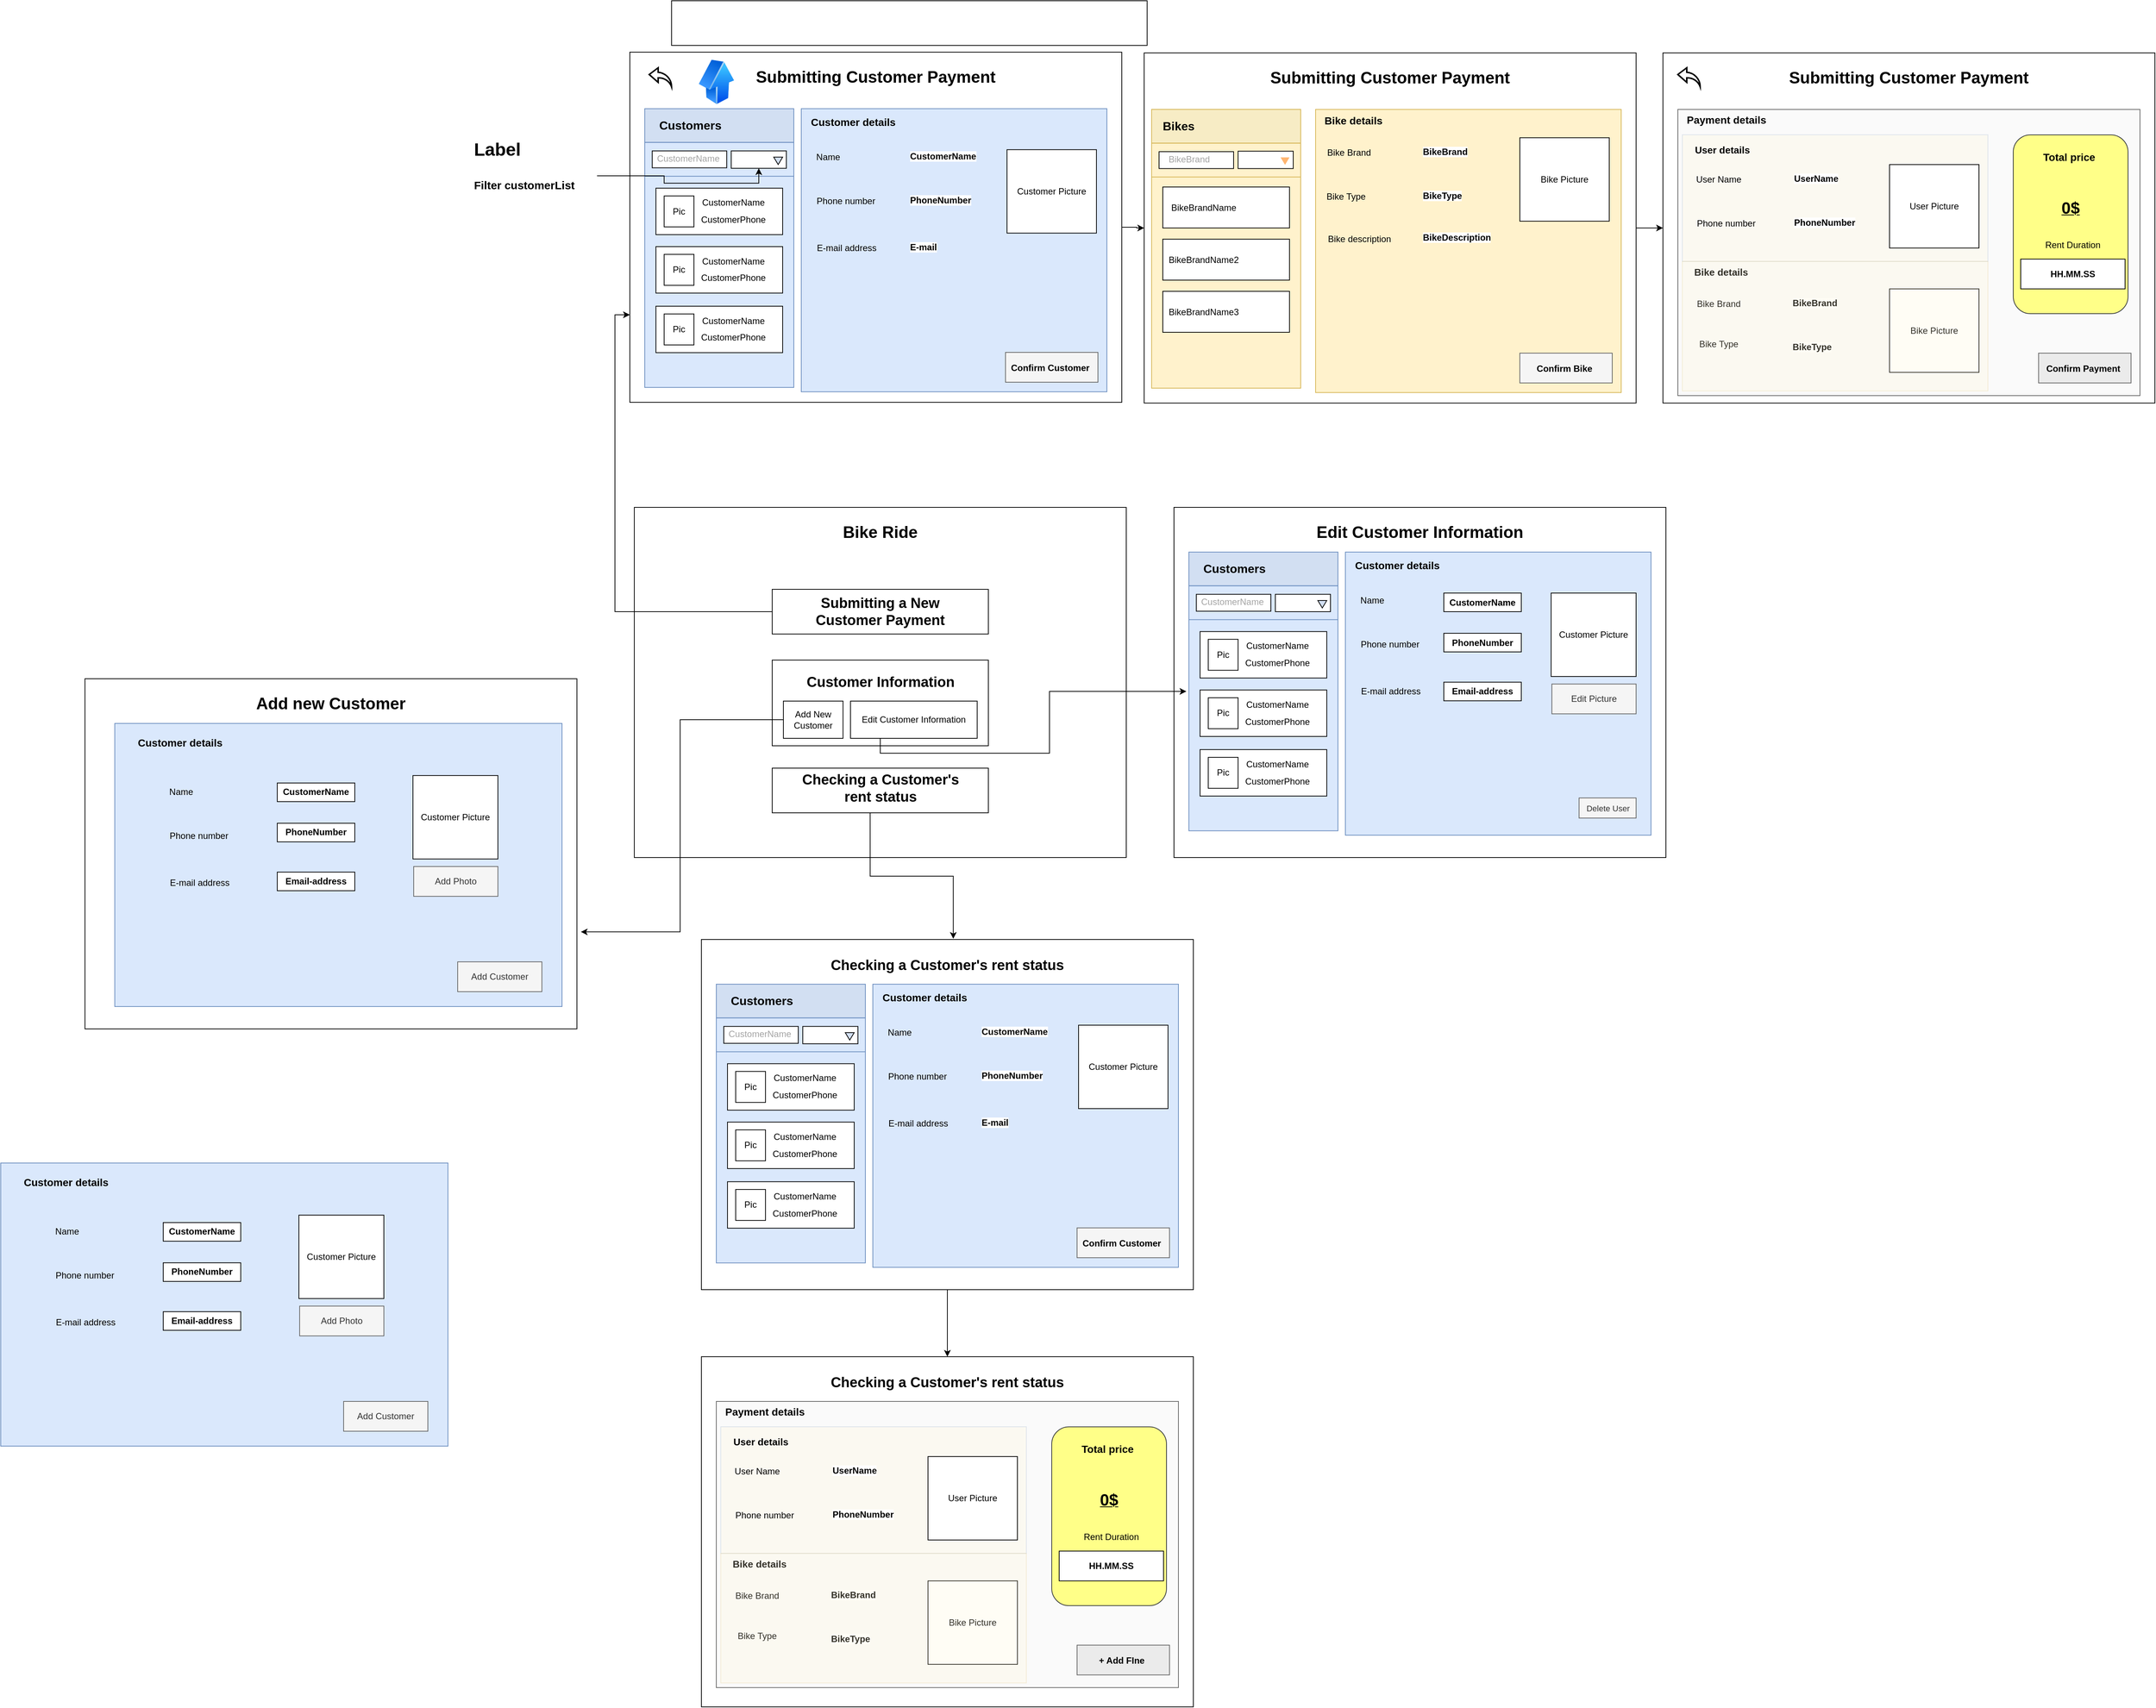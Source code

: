 <mxfile version="14.1.8" type="device"><diagram id="63lqKF4ws_N4TUQ_NgTq" name="Page-1"><mxGraphModel dx="4160" dy="-1844" grid="1" gridSize="10" guides="1" tooltips="1" connect="1" arrows="1" fold="1" page="1" pageScale="1" pageWidth="827" pageHeight="1169" math="0" shadow="0"><root><mxCell id="0"/><mxCell id="1" parent="0"/><mxCell id="0VHdoss9hJjCbBhwGfx1-1" value="" style="group;strokeColor=#d6b656;fillColor=#DAE8FC;" parent="1" vertex="1" connectable="0"><mxGeometry x="-280" y="2440" width="660" height="470" as="geometry"/></mxCell><mxCell id="0VHdoss9hJjCbBhwGfx1-2" value="" style="rounded=0;whiteSpace=wrap;html=1;" parent="0VHdoss9hJjCbBhwGfx1-1" vertex="1"><mxGeometry width="660" height="470" as="geometry"/></mxCell><mxCell id="0VHdoss9hJjCbBhwGfx1-3" value="" style="rounded=0;whiteSpace=wrap;html=1;strokeColor=#666666;fontColor=#333333;fillColor=#FAFAFA;" parent="0VHdoss9hJjCbBhwGfx1-1" vertex="1"><mxGeometry x="20" y="75.88" width="620" height="384.12" as="geometry"/></mxCell><mxCell id="0VHdoss9hJjCbBhwGfx1-4" value="" style="rounded=0;whiteSpace=wrap;html=1;strokeWidth=1;movable=1;resizable=1;rotatable=1;deletable=1;editable=1;connectable=1;opacity=20;strokeColor=#6c8ebf;fillColor=#FFF2CC;" parent="0VHdoss9hJjCbBhwGfx1-1" vertex="1"><mxGeometry x="26" y="109.88" width="410" height="170" as="geometry"/></mxCell><mxCell id="0VHdoss9hJjCbBhwGfx1-5" value="&lt;h1&gt;&lt;font style=&quot;font-size: 22px&quot;&gt;Submitting Customer Payment&lt;/font&gt;&lt;/h1&gt;" style="text;html=1;strokeColor=none;fillColor=none;spacing=5;spacingTop=-20;whiteSpace=wrap;overflow=hidden;rounded=0;align=center;" parent="0VHdoss9hJjCbBhwGfx1-1" vertex="1"><mxGeometry x="138.953" y="12.647" width="382.093" height="63.235" as="geometry"/></mxCell><mxCell id="0VHdoss9hJjCbBhwGfx1-6" value="&lt;b style=&quot;font-size: 14px;&quot;&gt;&lt;font style=&quot;font-size: 14px;&quot;&gt;Payment details&lt;/font&gt;&lt;/b&gt;" style="text;html=1;strokeColor=none;fillColor=none;align=left;verticalAlign=middle;whiteSpace=wrap;rounded=0;fontSize=14;" parent="0VHdoss9hJjCbBhwGfx1-1" vertex="1"><mxGeometry x="30" y="79.88" width="120" height="20" as="geometry"/></mxCell><mxCell id="0VHdoss9hJjCbBhwGfx1-7" value="" style="rounded=0;whiteSpace=wrap;html=1;strokeColor=#666666;fontColor=#333333;fillColor=#EBEBEB;" parent="0VHdoss9hJjCbBhwGfx1-1" vertex="1"><mxGeometry x="504" y="403" width="124" height="40" as="geometry"/></mxCell><mxCell id="0VHdoss9hJjCbBhwGfx1-8" value="&lt;h1&gt;&lt;font style=&quot;font-size: 12px&quot;&gt;Confirm Payment&lt;/font&gt;&lt;/h1&gt;" style="text;html=1;strokeColor=none;fillColor=none;spacing=5;spacingTop=-20;whiteSpace=wrap;overflow=hidden;rounded=0;align=center;" parent="0VHdoss9hJjCbBhwGfx1-1" vertex="1"><mxGeometry x="504" y="400" width="120" height="30" as="geometry"/></mxCell><mxCell id="0VHdoss9hJjCbBhwGfx1-9" value="" style="html=1;verticalLabelPosition=bottom;align=center;labelBackgroundColor=#ffffff;verticalAlign=top;strokeWidth=2;shadow=0;dashed=0;shape=mxgraph.ios7.icons.back;sketch=0;" parent="0VHdoss9hJjCbBhwGfx1-1" vertex="1"><mxGeometry x="20" y="20.0" width="30" height="25.5" as="geometry"/></mxCell><mxCell id="0VHdoss9hJjCbBhwGfx1-10" value="Bike Brand" style="text;html=1;strokeColor=none;fillColor=none;align=center;verticalAlign=middle;whiteSpace=wrap;rounded=0;" parent="0VHdoss9hJjCbBhwGfx1-1" vertex="1"><mxGeometry x="30" y="326.76" width="90" height="20" as="geometry"/></mxCell><mxCell id="0VHdoss9hJjCbBhwGfx1-11" value="Bike Type" style="text;html=1;strokeColor=none;fillColor=none;align=center;verticalAlign=middle;whiteSpace=wrap;rounded=0;" parent="0VHdoss9hJjCbBhwGfx1-1" vertex="1"><mxGeometry x="30" y="380.76" width="90" height="20" as="geometry"/></mxCell><mxCell id="0VHdoss9hJjCbBhwGfx1-12" value="&lt;b style=&quot;font-size: 13px;&quot;&gt;&lt;font style=&quot;font-size: 13px;&quot;&gt;Bike details&lt;/font&gt;&lt;/b&gt;" style="text;html=1;strokeColor=none;fillColor=none;align=left;verticalAlign=middle;whiteSpace=wrap;rounded=0;fontSize=13;" parent="0VHdoss9hJjCbBhwGfx1-1" vertex="1"><mxGeometry x="40" y="283.88" width="90" height="20" as="geometry"/></mxCell><mxCell id="0VHdoss9hJjCbBhwGfx1-13" value="Bike Picture" style="rounded=0;whiteSpace=wrap;html=1;" parent="0VHdoss9hJjCbBhwGfx1-1" vertex="1"><mxGeometry x="304" y="316.76" width="120" height="112" as="geometry"/></mxCell><mxCell id="0VHdoss9hJjCbBhwGfx1-14" value="&lt;b style=&quot;color: rgb(0, 0, 0); font-family: helvetica; font-size: 12px; font-style: normal; letter-spacing: normal; text-align: center; text-indent: 0px; text-transform: none; word-spacing: 0px;&quot;&gt;BikeBrand&lt;/b&gt;" style="text;whiteSpace=wrap;html=1;labelBackgroundColor=#FFFFFF;" parent="0VHdoss9hJjCbBhwGfx1-1" vertex="1"><mxGeometry x="172" y="321.76" width="80" height="30" as="geometry"/></mxCell><mxCell id="0VHdoss9hJjCbBhwGfx1-15" value="&lt;b style=&quot;color: rgb(0 , 0 , 0) ; font-family: &amp;#34;helvetica&amp;#34; ; font-size: 12px ; font-style: normal ; letter-spacing: normal ; text-align: center ; text-indent: 0px ; text-transform: none ; word-spacing: 0px&quot;&gt;BikeType&lt;/b&gt;" style="text;whiteSpace=wrap;html=1;labelBackgroundColor=#FFFFFF;" parent="0VHdoss9hJjCbBhwGfx1-1" vertex="1"><mxGeometry x="172" y="380.76" width="80" height="30" as="geometry"/></mxCell><mxCell id="0VHdoss9hJjCbBhwGfx1-16" value="User Name" style="text;html=1;strokeColor=none;fillColor=none;align=center;verticalAlign=middle;whiteSpace=wrap;rounded=0;" parent="0VHdoss9hJjCbBhwGfx1-1" vertex="1"><mxGeometry x="30" y="159.88" width="90" height="20" as="geometry"/></mxCell><mxCell id="0VHdoss9hJjCbBhwGfx1-17" value="Phone number" style="text;html=1;strokeColor=none;fillColor=none;align=center;verticalAlign=middle;whiteSpace=wrap;rounded=0;" parent="0VHdoss9hJjCbBhwGfx1-1" vertex="1"><mxGeometry x="40" y="218.88" width="90" height="20" as="geometry"/></mxCell><mxCell id="0VHdoss9hJjCbBhwGfx1-18" value="&lt;b&gt;&lt;font style=&quot;font-size: 13px&quot;&gt;User details&lt;/font&gt;&lt;/b&gt;" style="text;html=1;strokeColor=none;fillColor=none;align=left;verticalAlign=middle;whiteSpace=wrap;rounded=0;" parent="0VHdoss9hJjCbBhwGfx1-1" vertex="1"><mxGeometry x="41" y="120" width="90" height="20" as="geometry"/></mxCell><mxCell id="0VHdoss9hJjCbBhwGfx1-19" value="User Picture" style="rounded=0;whiteSpace=wrap;html=1;" parent="0VHdoss9hJjCbBhwGfx1-1" vertex="1"><mxGeometry x="304" y="149.88" width="120" height="112" as="geometry"/></mxCell><mxCell id="0VHdoss9hJjCbBhwGfx1-20" value="&lt;b style=&quot;color: rgb(0 , 0 , 0) ; font-family: &amp;#34;helvetica&amp;#34; ; font-size: 12px ; font-style: normal ; letter-spacing: normal ; text-align: center ; text-indent: 0px ; text-transform: none ; word-spacing: 0px&quot;&gt;UserName&lt;/b&gt;" style="text;whiteSpace=wrap;html=1;labelBackgroundColor=#FFFFFF;" parent="0VHdoss9hJjCbBhwGfx1-1" vertex="1"><mxGeometry x="174" y="154.88" width="80" height="30" as="geometry"/></mxCell><mxCell id="0VHdoss9hJjCbBhwGfx1-21" value="&lt;div style=&quot;text-align: center&quot;&gt;&lt;font face=&quot;helvetica&quot;&gt;&lt;b&gt;PhoneNumber&lt;/b&gt;&lt;/font&gt;&lt;/div&gt;" style="text;whiteSpace=wrap;html=1;labelBackgroundColor=#FFFFFF;" parent="0VHdoss9hJjCbBhwGfx1-1" vertex="1"><mxGeometry x="174" y="213.88" width="80" height="30" as="geometry"/></mxCell><mxCell id="0VHdoss9hJjCbBhwGfx1-22" value="" style="rounded=1;whiteSpace=wrap;html=1;fillColor=#ffff88;strokeColor=#36393d;" parent="0VHdoss9hJjCbBhwGfx1-1" vertex="1"><mxGeometry x="470" y="110" width="154" height="240" as="geometry"/></mxCell><mxCell id="0VHdoss9hJjCbBhwGfx1-23" value="&lt;font style=&quot;font-size: 14px;&quot;&gt;&lt;b style=&quot;font-size: 14px;&quot;&gt;Total price&amp;nbsp;&lt;/b&gt;&lt;/font&gt;" style="text;html=1;strokeColor=none;fillColor=none;align=center;verticalAlign=middle;whiteSpace=wrap;rounded=0;fontSize=14;" parent="0VHdoss9hJjCbBhwGfx1-1" vertex="1"><mxGeometry x="487" y="129.88" width="120" height="20" as="geometry"/></mxCell><mxCell id="0VHdoss9hJjCbBhwGfx1-24" value="&lt;b style=&quot;color: rgb(0 , 0 , 0) ; font-family: &amp;#34;helvetica&amp;#34; ; font-style: normal ; letter-spacing: normal ; text-indent: 0px ; text-transform: none ; word-spacing: 0px&quot;&gt;&lt;u&gt;&lt;font style=&quot;font-size: 22px&quot;&gt;0$&lt;/font&gt;&lt;/u&gt;&lt;/b&gt;" style="text;whiteSpace=wrap;html=1;align=center;" parent="0VHdoss9hJjCbBhwGfx1-1" vertex="1"><mxGeometry x="497" y="188.88" width="100" height="30" as="geometry"/></mxCell><mxCell id="0VHdoss9hJjCbBhwGfx1-25" value="" style="rounded=0;whiteSpace=wrap;html=1;strokeWidth=1;movable=1;resizable=1;rotatable=1;deletable=1;editable=1;connectable=1;perimeterSpacing=4;opacity=20;strokeColor=#d6b656;fillColor=#FFF2CC;" parent="0VHdoss9hJjCbBhwGfx1-1" vertex="1"><mxGeometry x="26" y="279.88" width="410" height="173.88" as="geometry"/></mxCell><mxCell id="0VHdoss9hJjCbBhwGfx1-26" value="Rent Duration" style="text;html=1;strokeColor=none;fillColor=none;align=center;verticalAlign=middle;whiteSpace=wrap;rounded=0;" parent="0VHdoss9hJjCbBhwGfx1-1" vertex="1"><mxGeometry x="505" y="247.76" width="90" height="20" as="geometry"/></mxCell><mxCell id="0VHdoss9hJjCbBhwGfx1-27" value="&lt;b&gt;HH.MM.SS&lt;/b&gt;" style="rounded=0;whiteSpace=wrap;html=1;" parent="0VHdoss9hJjCbBhwGfx1-1" vertex="1"><mxGeometry x="480" y="276.76" width="140" height="40" as="geometry"/></mxCell><mxCell id="0VHdoss9hJjCbBhwGfx1-28" value="" style="group" parent="1" vertex="1" connectable="0"><mxGeometry x="-1666" y="2439" width="660" height="470" as="geometry"/></mxCell><mxCell id="0VHdoss9hJjCbBhwGfx1-29" value="" style="rounded=0;whiteSpace=wrap;html=1;" parent="0VHdoss9hJjCbBhwGfx1-28" vertex="1"><mxGeometry width="660" height="470" as="geometry"/></mxCell><mxCell id="0VHdoss9hJjCbBhwGfx1-30" value="&lt;h1&gt;&lt;font style=&quot;font-size: 22px&quot;&gt;Submitting Customer Payment&lt;/font&gt;&lt;/h1&gt;" style="text;html=1;strokeColor=none;fillColor=none;spacing=5;spacingTop=-20;whiteSpace=wrap;overflow=hidden;rounded=0;align=center;" parent="0VHdoss9hJjCbBhwGfx1-28" vertex="1"><mxGeometry x="138.953" y="12.647" width="382.093" height="63.235" as="geometry"/></mxCell><mxCell id="0VHdoss9hJjCbBhwGfx1-31" value="" style="group" parent="0VHdoss9hJjCbBhwGfx1-28" vertex="1" connectable="0"><mxGeometry x="20" y="75.88" width="226" height="374.12" as="geometry"/></mxCell><mxCell id="0VHdoss9hJjCbBhwGfx1-32" value="" style="rounded=0;whiteSpace=wrap;html=1;labelBackgroundColor=#CCCCFF;strokeColor=#6c8ebf;fillColor=#D2DFF2;" parent="0VHdoss9hJjCbBhwGfx1-31" vertex="1"><mxGeometry width="200" height="45.348" as="geometry"/></mxCell><mxCell id="0VHdoss9hJjCbBhwGfx1-33" value="" style="rounded=0;whiteSpace=wrap;html=1;fillColor=#dae8fc;strokeColor=#6c8ebf;" parent="0VHdoss9hJjCbBhwGfx1-31" vertex="1"><mxGeometry y="45.348" width="200" height="328.772" as="geometry"/></mxCell><mxCell id="0VHdoss9hJjCbBhwGfx1-34" value="" style="rounded=0;whiteSpace=wrap;html=1;fillColor=#dae8fc;strokeColor=#6c8ebf;" parent="0VHdoss9hJjCbBhwGfx1-31" vertex="1"><mxGeometry y="45.348" width="200" height="45.348" as="geometry"/></mxCell><mxCell id="0VHdoss9hJjCbBhwGfx1-36" value="" style="rounded=0;whiteSpace=wrap;html=1;" parent="0VHdoss9hJjCbBhwGfx1-31" vertex="1"><mxGeometry x="10" y="56.685" width="100" height="22.674" as="geometry"/></mxCell><mxCell id="0VHdoss9hJjCbBhwGfx1-37" value="CustomerName" style="text;html=1;resizable=0;autosize=1;align=center;verticalAlign=middle;points=[];fillColor=none;strokeColor=none;rounded=0;fontColor=#A3A3A3;" parent="0VHdoss9hJjCbBhwGfx1-31" vertex="1"><mxGeometry x="8" y="56.685" width="100" height="20" as="geometry"/></mxCell><mxCell id="0VHdoss9hJjCbBhwGfx1-38" value="&lt;h1&gt;&lt;font style=&quot;font-size: 16px&quot;&gt;&amp;nbsp;Customers&lt;/font&gt;&lt;/h1&gt;" style="text;html=1;strokeColor=none;fillColor=none;spacing=5;spacingTop=-20;whiteSpace=wrap;overflow=hidden;rounded=0;labelBackgroundColor=none;fontColor=#000000;" parent="0VHdoss9hJjCbBhwGfx1-31" vertex="1"><mxGeometry x="10" width="160" height="51.02" as="geometry"/></mxCell><mxCell id="0VHdoss9hJjCbBhwGfx1-39" value="" style="group" parent="0VHdoss9hJjCbBhwGfx1-31" vertex="1" connectable="0"><mxGeometry x="15" y="106.704" width="170" height="62.353" as="geometry"/></mxCell><mxCell id="0VHdoss9hJjCbBhwGfx1-40" value="" style="rounded=0;whiteSpace=wrap;html=1;" parent="0VHdoss9hJjCbBhwGfx1-39" vertex="1"><mxGeometry width="170" height="62.353" as="geometry"/></mxCell><mxCell id="0VHdoss9hJjCbBhwGfx1-41" value="CustomerName" style="text;html=1;strokeColor=none;fillColor=none;align=center;verticalAlign=middle;whiteSpace=wrap;rounded=0;" parent="0VHdoss9hJjCbBhwGfx1-39" vertex="1"><mxGeometry x="84" y="8.42" width="40" height="22.674" as="geometry"/></mxCell><mxCell id="msalyYaL-xKl7PVfBqFQ-14" value="CustomerPhone" style="text;html=1;strokeColor=none;fillColor=none;align=center;verticalAlign=middle;whiteSpace=wrap;rounded=0;" parent="0VHdoss9hJjCbBhwGfx1-39" vertex="1"><mxGeometry x="84" y="31.09" width="40" height="22.674" as="geometry"/></mxCell><mxCell id="msalyYaL-xKl7PVfBqFQ-15" value="Pic" style="rounded=0;whiteSpace=wrap;html=1;" parent="0VHdoss9hJjCbBhwGfx1-39" vertex="1"><mxGeometry x="11" y="10.39" width="40" height="41.58" as="geometry"/></mxCell><mxCell id="msalyYaL-xKl7PVfBqFQ-1" value="" style="rounded=0;whiteSpace=wrap;html=1;" parent="0VHdoss9hJjCbBhwGfx1-31" vertex="1"><mxGeometry x="116" y="56.68" width="74" height="23.32" as="geometry"/></mxCell><mxCell id="msalyYaL-xKl7PVfBqFQ-4" value="" style="html=1;shadow=0;dashed=0;align=center;verticalAlign=middle;shape=mxgraph.arrows2.arrow;dy=0.6;dx=40;direction=south;notch=0;fillColor=#D2DFF2;" parent="0VHdoss9hJjCbBhwGfx1-31" vertex="1"><mxGeometry x="173" y="65" width="12" height="10" as="geometry"/></mxCell><mxCell id="msalyYaL-xKl7PVfBqFQ-18" value="" style="rounded=0;whiteSpace=wrap;html=1;" parent="0VHdoss9hJjCbBhwGfx1-31" vertex="1"><mxGeometry x="15" y="185.124" width="170" height="62.353" as="geometry"/></mxCell><mxCell id="msalyYaL-xKl7PVfBqFQ-19" value="CustomerName" style="text;html=1;strokeColor=none;fillColor=none;align=center;verticalAlign=middle;whiteSpace=wrap;rounded=0;" parent="0VHdoss9hJjCbBhwGfx1-31" vertex="1"><mxGeometry x="99" y="193.543" width="40" height="22.674" as="geometry"/></mxCell><mxCell id="msalyYaL-xKl7PVfBqFQ-20" value="CustomerPhone" style="text;html=1;strokeColor=none;fillColor=none;align=center;verticalAlign=middle;whiteSpace=wrap;rounded=0;" parent="0VHdoss9hJjCbBhwGfx1-31" vertex="1"><mxGeometry x="99" y="216.213" width="40" height="22.674" as="geometry"/></mxCell><mxCell id="msalyYaL-xKl7PVfBqFQ-21" value="Pic" style="rounded=0;whiteSpace=wrap;html=1;" parent="0VHdoss9hJjCbBhwGfx1-31" vertex="1"><mxGeometry x="26" y="195.514" width="40" height="41.58" as="geometry"/></mxCell><mxCell id="msalyYaL-xKl7PVfBqFQ-22" value="" style="rounded=0;whiteSpace=wrap;html=1;" parent="0VHdoss9hJjCbBhwGfx1-31" vertex="1"><mxGeometry x="15" y="265.124" width="170" height="62.353" as="geometry"/></mxCell><mxCell id="msalyYaL-xKl7PVfBqFQ-23" value="CustomerName" style="text;html=1;strokeColor=none;fillColor=none;align=center;verticalAlign=middle;whiteSpace=wrap;rounded=0;" parent="0VHdoss9hJjCbBhwGfx1-31" vertex="1"><mxGeometry x="99" y="273.543" width="40" height="22.674" as="geometry"/></mxCell><mxCell id="msalyYaL-xKl7PVfBqFQ-24" value="CustomerPhone" style="text;html=1;strokeColor=none;fillColor=none;align=center;verticalAlign=middle;whiteSpace=wrap;rounded=0;" parent="0VHdoss9hJjCbBhwGfx1-31" vertex="1"><mxGeometry x="99" y="296.213" width="40" height="22.674" as="geometry"/></mxCell><mxCell id="msalyYaL-xKl7PVfBqFQ-25" value="Pic" style="rounded=0;whiteSpace=wrap;html=1;" parent="0VHdoss9hJjCbBhwGfx1-31" vertex="1"><mxGeometry x="26" y="275.514" width="40" height="41.58" as="geometry"/></mxCell><mxCell id="0VHdoss9hJjCbBhwGfx1-48" value="" style="rounded=0;whiteSpace=wrap;html=1;fillColor=#dae8fc;strokeColor=#6c8ebf;" parent="0VHdoss9hJjCbBhwGfx1-28" vertex="1"><mxGeometry x="230" y="75.88" width="410" height="380" as="geometry"/></mxCell><mxCell id="0VHdoss9hJjCbBhwGfx1-49" value="&amp;nbsp;Name" style="text;html=1;strokeColor=none;fillColor=none;align=center;verticalAlign=middle;whiteSpace=wrap;rounded=0;" parent="0VHdoss9hJjCbBhwGfx1-28" vertex="1"><mxGeometry x="225" y="130.88" width="79" height="20" as="geometry"/></mxCell><mxCell id="0VHdoss9hJjCbBhwGfx1-50" value="Phone number" style="text;html=1;strokeColor=none;fillColor=none;align=center;verticalAlign=middle;whiteSpace=wrap;rounded=0;" parent="0VHdoss9hJjCbBhwGfx1-28" vertex="1"><mxGeometry x="245" y="189.88" width="90" height="20" as="geometry"/></mxCell><mxCell id="0VHdoss9hJjCbBhwGfx1-51" value="&lt;b&gt;&lt;font style=&quot;font-size: 14px&quot;&gt;Customer details&lt;/font&gt;&lt;/b&gt;" style="text;html=1;strokeColor=none;fillColor=none;align=left;verticalAlign=middle;whiteSpace=wrap;rounded=0;" parent="0VHdoss9hJjCbBhwGfx1-28" vertex="1"><mxGeometry x="241" y="84" width="129" height="20" as="geometry"/></mxCell><mxCell id="0VHdoss9hJjCbBhwGfx1-52" value="Customer Picture" style="rounded=0;whiteSpace=wrap;html=1;" parent="0VHdoss9hJjCbBhwGfx1-28" vertex="1"><mxGeometry x="506" y="130.88" width="120" height="112" as="geometry"/></mxCell><mxCell id="0VHdoss9hJjCbBhwGfx1-53" value="" style="rounded=0;whiteSpace=wrap;html=1;fillColor=#f5f5f5;strokeColor=#666666;fontColor=#333333;" parent="0VHdoss9hJjCbBhwGfx1-28" vertex="1"><mxGeometry x="504" y="403" width="124" height="40" as="geometry"/></mxCell><mxCell id="0VHdoss9hJjCbBhwGfx1-54" value="&lt;h1&gt;&lt;font style=&quot;font-size: 12px&quot;&gt;Confirm Customer&lt;/font&gt;&lt;/h1&gt;" style="text;html=1;strokeColor=none;fillColor=none;spacing=5;spacingTop=-20;whiteSpace=wrap;overflow=hidden;rounded=0;align=center;" parent="0VHdoss9hJjCbBhwGfx1-28" vertex="1"><mxGeometry x="504" y="400" width="120" height="30" as="geometry"/></mxCell><mxCell id="0VHdoss9hJjCbBhwGfx1-55" value="&lt;b style=&quot;color: rgb(0 , 0 , 0) ; font-family: &amp;#34;helvetica&amp;#34; ; font-size: 12px ; font-style: normal ; letter-spacing: normal ; text-align: center ; text-indent: 0px ; text-transform: none ; word-spacing: 0px&quot;&gt;CustomerName&lt;/b&gt;" style="text;whiteSpace=wrap;html=1;labelBackgroundColor=#FFFFFF;" parent="0VHdoss9hJjCbBhwGfx1-28" vertex="1"><mxGeometry x="374" y="125.88" width="80" height="30" as="geometry"/></mxCell><mxCell id="0VHdoss9hJjCbBhwGfx1-56" value="&lt;div style=&quot;text-align: center&quot;&gt;&lt;font face=&quot;helvetica&quot;&gt;&lt;b&gt;PhoneNumber&lt;/b&gt;&lt;/font&gt;&lt;/div&gt;" style="text;whiteSpace=wrap;html=1;labelBackgroundColor=#FFFFFF;" parent="0VHdoss9hJjCbBhwGfx1-28" vertex="1"><mxGeometry x="374" y="184.88" width="80" height="30" as="geometry"/></mxCell><mxCell id="msalyYaL-xKl7PVfBqFQ-5" value="E-mail address" style="text;html=1;strokeColor=none;fillColor=none;align=center;verticalAlign=middle;whiteSpace=wrap;rounded=0;" parent="0VHdoss9hJjCbBhwGfx1-28" vertex="1"><mxGeometry x="246" y="253" width="90" height="20" as="geometry"/></mxCell><mxCell id="msalyYaL-xKl7PVfBqFQ-6" value="&lt;div style=&quot;text-align: center&quot;&gt;&lt;font face=&quot;helvetica&quot;&gt;&lt;b&gt;E-mail&lt;/b&gt;&lt;/font&gt;&lt;/div&gt;" style="text;whiteSpace=wrap;html=1;labelBackgroundColor=#FFFFFF;" parent="0VHdoss9hJjCbBhwGfx1-28" vertex="1"><mxGeometry x="374" y="248" width="80" height="30" as="geometry"/></mxCell><mxCell id="e_Ox-E9JAA08OfMc0BPd-344" value="" style="html=1;verticalLabelPosition=bottom;align=center;labelBackgroundColor=#ffffff;verticalAlign=top;strokeWidth=2;shadow=0;dashed=0;shape=mxgraph.ios7.icons.back;" parent="0VHdoss9hJjCbBhwGfx1-28" vertex="1"><mxGeometry x="26" y="21.0" width="30" height="25.5" as="geometry"/></mxCell><mxCell id="e_Ox-E9JAA08OfMc0BPd-357" value="" style="image;html=1;image=img/lib/clip_art/finance/Arrow_Up_128x128.png;strokeColor=#000000;strokeWidth=1;fillColor=none;" parent="0VHdoss9hJjCbBhwGfx1-28" vertex="1"><mxGeometry x="82" y="10" width="68" height="60" as="geometry"/></mxCell><mxCell id="0VHdoss9hJjCbBhwGfx1-57" value="" style="group;fillColor=#f8cecc;strokeColor=#b85450;" parent="1" vertex="1" connectable="0"><mxGeometry x="-976" y="2440" width="660" height="470" as="geometry"/></mxCell><mxCell id="0VHdoss9hJjCbBhwGfx1-58" value="" style="rounded=0;whiteSpace=wrap;html=1;" parent="0VHdoss9hJjCbBhwGfx1-57" vertex="1"><mxGeometry width="660" height="470" as="geometry"/></mxCell><mxCell id="0VHdoss9hJjCbBhwGfx1-59" value="&lt;h1&gt;&lt;font style=&quot;font-size: 22px&quot;&gt;Submitting Customer Payment&lt;/font&gt;&lt;/h1&gt;" style="text;html=1;strokeColor=none;fillColor=none;spacing=5;spacingTop=-20;whiteSpace=wrap;overflow=hidden;rounded=0;align=center;" parent="0VHdoss9hJjCbBhwGfx1-57" vertex="1"><mxGeometry x="138.953" y="12.647" width="382.093" height="63.235" as="geometry"/></mxCell><mxCell id="0VHdoss9hJjCbBhwGfx1-60" value="" style="rounded=0;whiteSpace=wrap;html=1;fillColor=#fff2cc;strokeColor=#d6b656;" parent="0VHdoss9hJjCbBhwGfx1-57" vertex="1"><mxGeometry x="230" y="75.88" width="410" height="380" as="geometry"/></mxCell><mxCell id="0VHdoss9hJjCbBhwGfx1-61" value="Bike Brand" style="text;html=1;strokeColor=none;fillColor=none;align=center;verticalAlign=middle;whiteSpace=wrap;rounded=0;" parent="0VHdoss9hJjCbBhwGfx1-57" vertex="1"><mxGeometry x="230" y="123.88" width="90" height="20" as="geometry"/></mxCell><mxCell id="0VHdoss9hJjCbBhwGfx1-62" value="Bike Type" style="text;html=1;strokeColor=none;fillColor=none;align=center;verticalAlign=middle;whiteSpace=wrap;rounded=0;" parent="0VHdoss9hJjCbBhwGfx1-57" vertex="1"><mxGeometry x="226" y="182.88" width="90" height="20" as="geometry"/></mxCell><mxCell id="0VHdoss9hJjCbBhwGfx1-63" value="&lt;b style=&quot;font-size: 14px;&quot;&gt;&lt;font style=&quot;font-size: 14px;&quot;&gt;Bike details&lt;/font&gt;&lt;/b&gt;" style="text;html=1;strokeColor=none;fillColor=none;align=left;verticalAlign=middle;whiteSpace=wrap;rounded=0;fontSize=14;" parent="0VHdoss9hJjCbBhwGfx1-57" vertex="1"><mxGeometry x="240" y="81" width="90" height="20" as="geometry"/></mxCell><mxCell id="0VHdoss9hJjCbBhwGfx1-64" value="Bike Picture" style="rounded=0;whiteSpace=wrap;html=1;" parent="0VHdoss9hJjCbBhwGfx1-57" vertex="1"><mxGeometry x="504" y="113.88" width="120" height="112" as="geometry"/></mxCell><mxCell id="0VHdoss9hJjCbBhwGfx1-65" value="" style="rounded=0;whiteSpace=wrap;html=1;fillColor=#f5f5f5;strokeColor=#666666;fontColor=#333333;" parent="0VHdoss9hJjCbBhwGfx1-57" vertex="1"><mxGeometry x="504" y="403" width="124" height="40" as="geometry"/></mxCell><mxCell id="0VHdoss9hJjCbBhwGfx1-66" value="&lt;h1&gt;&lt;font style=&quot;font-size: 12px&quot;&gt;Confirm Bike&lt;/font&gt;&lt;/h1&gt;" style="text;html=1;strokeColor=none;fillColor=none;spacing=5;spacingTop=-20;whiteSpace=wrap;overflow=hidden;rounded=0;align=center;" parent="0VHdoss9hJjCbBhwGfx1-57" vertex="1"><mxGeometry x="504" y="400" width="120" height="30" as="geometry"/></mxCell><mxCell id="0VHdoss9hJjCbBhwGfx1-67" value="" style="group;fillColor=#fff2cc;strokeColor=#d6b656;" parent="0VHdoss9hJjCbBhwGfx1-57" vertex="1" connectable="0"><mxGeometry x="10" y="75.88" width="200" height="374.12" as="geometry"/></mxCell><mxCell id="0VHdoss9hJjCbBhwGfx1-68" value="" style="rounded=0;whiteSpace=wrap;html=1;labelBackgroundColor=#CCCCFF;strokeColor=#d6b656;fillColor=#F7ECC5;" parent="0VHdoss9hJjCbBhwGfx1-67" vertex="1"><mxGeometry width="200" height="45.348" as="geometry"/></mxCell><mxCell id="0VHdoss9hJjCbBhwGfx1-69" value="" style="rounded=0;whiteSpace=wrap;html=1;fillColor=#fff2cc;strokeColor=#d6b656;" parent="0VHdoss9hJjCbBhwGfx1-67" vertex="1"><mxGeometry y="45.348" width="200" height="328.772" as="geometry"/></mxCell><mxCell id="0VHdoss9hJjCbBhwGfx1-70" value="" style="rounded=0;whiteSpace=wrap;html=1;fillColor=#fff2cc;strokeColor=#d6b656;" parent="0VHdoss9hJjCbBhwGfx1-67" vertex="1"><mxGeometry y="45.348" width="200" height="45.348" as="geometry"/></mxCell><mxCell id="0VHdoss9hJjCbBhwGfx1-72" value="" style="rounded=0;whiteSpace=wrap;html=1;" parent="0VHdoss9hJjCbBhwGfx1-67" vertex="1"><mxGeometry x="10" y="56.685" width="100" height="22.674" as="geometry"/></mxCell><mxCell id="0VHdoss9hJjCbBhwGfx1-73" value="BikeBrand" style="text;html=1;resizable=0;autosize=1;align=center;verticalAlign=middle;points=[];fillColor=none;strokeColor=none;rounded=0;fontColor=#A3A3A3;" parent="0VHdoss9hJjCbBhwGfx1-67" vertex="1"><mxGeometry x="15" y="56.685" width="70" height="20" as="geometry"/></mxCell><mxCell id="0VHdoss9hJjCbBhwGfx1-74" value="&lt;h1&gt;&lt;font style=&quot;font-size: 16px&quot;&gt;Bikes&lt;/font&gt;&lt;/h1&gt;" style="text;html=1;strokeColor=none;fillColor=none;spacing=5;spacingTop=-20;whiteSpace=wrap;overflow=hidden;rounded=0;labelBackgroundColor=none;fontColor=#000000;" parent="0VHdoss9hJjCbBhwGfx1-67" vertex="1"><mxGeometry x="10" width="120" height="51.016" as="geometry"/></mxCell><mxCell id="0VHdoss9hJjCbBhwGfx1-75" value="" style="group" parent="0VHdoss9hJjCbBhwGfx1-67" vertex="1" connectable="0"><mxGeometry x="15" y="104.12" width="170" height="55" as="geometry"/></mxCell><mxCell id="0VHdoss9hJjCbBhwGfx1-76" value="" style="rounded=0;whiteSpace=wrap;html=1;" parent="0VHdoss9hJjCbBhwGfx1-75" vertex="1"><mxGeometry width="170" height="55" as="geometry"/></mxCell><mxCell id="0VHdoss9hJjCbBhwGfx1-77" value="BikeBrandName" style="text;html=1;strokeColor=none;fillColor=none;align=center;verticalAlign=middle;whiteSpace=wrap;rounded=0;" parent="0VHdoss9hJjCbBhwGfx1-75" vertex="1"><mxGeometry x="35" y="17.5" width="40" height="20" as="geometry"/></mxCell><mxCell id="0VHdoss9hJjCbBhwGfx1-78" value="" style="group" parent="0VHdoss9hJjCbBhwGfx1-67" vertex="1" connectable="0"><mxGeometry x="15" y="174.12" width="170" height="55" as="geometry"/></mxCell><mxCell id="0VHdoss9hJjCbBhwGfx1-79" value="" style="rounded=0;whiteSpace=wrap;html=1;" parent="0VHdoss9hJjCbBhwGfx1-78" vertex="1"><mxGeometry width="170" height="55" as="geometry"/></mxCell><mxCell id="0VHdoss9hJjCbBhwGfx1-80" value="BikeBrandName2" style="text;html=1;strokeColor=none;fillColor=none;align=center;verticalAlign=middle;whiteSpace=wrap;rounded=0;" parent="0VHdoss9hJjCbBhwGfx1-78" vertex="1"><mxGeometry x="35" y="17.5" width="40" height="20" as="geometry"/></mxCell><mxCell id="0VHdoss9hJjCbBhwGfx1-81" value="" style="group" parent="0VHdoss9hJjCbBhwGfx1-67" vertex="1" connectable="0"><mxGeometry x="15" y="244.12" width="170" height="55" as="geometry"/></mxCell><mxCell id="0VHdoss9hJjCbBhwGfx1-82" value="" style="rounded=0;whiteSpace=wrap;html=1;" parent="0VHdoss9hJjCbBhwGfx1-81" vertex="1"><mxGeometry width="170" height="55" as="geometry"/></mxCell><mxCell id="0VHdoss9hJjCbBhwGfx1-83" value="BikeBrandName3" style="text;html=1;strokeColor=none;fillColor=none;align=center;verticalAlign=middle;whiteSpace=wrap;rounded=0;" parent="0VHdoss9hJjCbBhwGfx1-81" vertex="1"><mxGeometry x="35" y="17.5" width="40" height="20" as="geometry"/></mxCell><mxCell id="msalyYaL-xKl7PVfBqFQ-12" value="" style="rounded=0;whiteSpace=wrap;html=1;" parent="0VHdoss9hJjCbBhwGfx1-67" vertex="1"><mxGeometry x="116" y="56.04" width="74" height="23.32" as="geometry"/></mxCell><mxCell id="msalyYaL-xKl7PVfBqFQ-13" value="" style="html=1;shadow=0;dashed=0;align=center;verticalAlign=middle;shape=mxgraph.arrows2.arrow;dy=0.6;dx=40;direction=south;notch=0;fillColor=#FFB570;strokeColor=none;" parent="0VHdoss9hJjCbBhwGfx1-67" vertex="1"><mxGeometry x="173" y="64.36" width="12" height="10" as="geometry"/></mxCell><mxCell id="0VHdoss9hJjCbBhwGfx1-84" value="Bike description" style="text;html=1;strokeColor=none;fillColor=none;align=center;verticalAlign=middle;whiteSpace=wrap;rounded=0;" parent="0VHdoss9hJjCbBhwGfx1-57" vertex="1"><mxGeometry x="234" y="240" width="110" height="20" as="geometry"/></mxCell><mxCell id="0VHdoss9hJjCbBhwGfx1-85" value="&lt;b style=&quot;color: rgb(0, 0, 0); font-family: helvetica; font-size: 12px; font-style: normal; letter-spacing: normal; text-align: center; text-indent: 0px; text-transform: none; word-spacing: 0px;&quot;&gt;BikeBrand&lt;/b&gt;" style="text;whiteSpace=wrap;html=1;labelBackgroundColor=#FFFFFF;" parent="0VHdoss9hJjCbBhwGfx1-57" vertex="1"><mxGeometry x="372" y="118.88" width="80" height="30" as="geometry"/></mxCell><mxCell id="0VHdoss9hJjCbBhwGfx1-86" value="&lt;b style=&quot;color: rgb(0 , 0 , 0) ; font-family: &amp;#34;helvetica&amp;#34; ; font-size: 12px ; font-style: normal ; letter-spacing: normal ; text-align: center ; text-indent: 0px ; text-transform: none ; word-spacing: 0px&quot;&gt;BikeType&lt;/b&gt;" style="text;whiteSpace=wrap;html=1;labelBackgroundColor=#FFFFFF;" parent="0VHdoss9hJjCbBhwGfx1-57" vertex="1"><mxGeometry x="372" y="177.88" width="80" height="30" as="geometry"/></mxCell><mxCell id="0VHdoss9hJjCbBhwGfx1-87" value="&lt;b style=&quot;color: rgb(0 , 0 , 0) ; font-family: &amp;#34;helvetica&amp;#34; ; font-size: 12px ; font-style: normal ; letter-spacing: normal ; text-align: center ; text-indent: 0px ; text-transform: none ; word-spacing: 0px&quot;&gt;BikeDescription&lt;/b&gt;" style="text;whiteSpace=wrap;html=1;labelBackgroundColor=#FFFFFF;" parent="0VHdoss9hJjCbBhwGfx1-57" vertex="1"><mxGeometry x="372" y="234" width="80" height="30" as="geometry"/></mxCell><mxCell id="0VHdoss9hJjCbBhwGfx1-89" style="edgeStyle=orthogonalEdgeStyle;rounded=0;orthogonalLoop=1;jettySize=auto;html=1;entryX=0;entryY=0.5;entryDx=0;entryDy=0;" parent="1" source="0VHdoss9hJjCbBhwGfx1-29" target="0VHdoss9hJjCbBhwGfx1-58" edge="1"><mxGeometry relative="1" as="geometry"/></mxCell><mxCell id="0VHdoss9hJjCbBhwGfx1-90" style="edgeStyle=orthogonalEdgeStyle;rounded=0;orthogonalLoop=1;jettySize=auto;html=1;fontSize=13;" parent="1" source="0VHdoss9hJjCbBhwGfx1-58" target="0VHdoss9hJjCbBhwGfx1-2" edge="1"><mxGeometry relative="1" as="geometry"/></mxCell><mxCell id="msalyYaL-xKl7PVfBqFQ-11" style="edgeStyle=orthogonalEdgeStyle;rounded=0;orthogonalLoop=1;jettySize=auto;html=1;entryX=0.5;entryY=1;entryDx=0;entryDy=0;" parent="1" source="msalyYaL-xKl7PVfBqFQ-10" target="msalyYaL-xKl7PVfBqFQ-1" edge="1"><mxGeometry relative="1" as="geometry"/></mxCell><mxCell id="msalyYaL-xKl7PVfBqFQ-10" value="&lt;h1&gt;Label&lt;/h1&gt;&lt;div&gt;&lt;h1&gt;&lt;font style=&quot;font-size: 15px&quot;&gt;Filter customerList&lt;/font&gt;&lt;/h1&gt;&lt;/div&gt;" style="text;html=1;strokeColor=none;fillColor=none;spacing=5;spacingTop=-20;whiteSpace=wrap;overflow=hidden;rounded=0;" parent="1" vertex="1"><mxGeometry x="-1880" y="2550" width="170" height="110" as="geometry"/></mxCell><mxCell id="e_Ox-E9JAA08OfMc0BPd-38" value="" style="group" parent="1" vertex="1" connectable="0"><mxGeometry x="-1660" y="3050" width="660" height="470" as="geometry"/></mxCell><mxCell id="e_Ox-E9JAA08OfMc0BPd-39" value="" style="rounded=0;whiteSpace=wrap;html=1;" parent="e_Ox-E9JAA08OfMc0BPd-38" vertex="1"><mxGeometry width="660" height="470" as="geometry"/></mxCell><mxCell id="e_Ox-E9JAA08OfMc0BPd-40" value="&lt;h1&gt;&lt;font style=&quot;font-size: 22px&quot;&gt;Bike Ride&lt;/font&gt;&lt;/h1&gt;" style="text;html=1;strokeColor=none;fillColor=none;spacing=5;spacingTop=-20;whiteSpace=wrap;overflow=hidden;rounded=0;align=center;" parent="e_Ox-E9JAA08OfMc0BPd-38" vertex="1"><mxGeometry x="138.953" y="12.647" width="382.093" height="63.235" as="geometry"/></mxCell><mxCell id="e_Ox-E9JAA08OfMc0BPd-107" value="" style="rounded=0;whiteSpace=wrap;html=1;" parent="e_Ox-E9JAA08OfMc0BPd-38" vertex="1"><mxGeometry x="185" y="110" width="290" height="60" as="geometry"/></mxCell><mxCell id="e_Ox-E9JAA08OfMc0BPd-108" value="" style="rounded=0;whiteSpace=wrap;html=1;" parent="e_Ox-E9JAA08OfMc0BPd-38" vertex="1"><mxGeometry x="185" y="205" width="290" height="115" as="geometry"/></mxCell><mxCell id="e_Ox-E9JAA08OfMc0BPd-109" value="" style="rounded=0;whiteSpace=wrap;html=1;" parent="e_Ox-E9JAA08OfMc0BPd-38" vertex="1"><mxGeometry x="185" y="350" width="290" height="60" as="geometry"/></mxCell><mxCell id="e_Ox-E9JAA08OfMc0BPd-110" value="&lt;font style=&quot;font-size: 19px&quot;&gt;Submitting a New Customer Payment&lt;/font&gt;" style="text;html=1;strokeColor=none;fillColor=none;align=center;verticalAlign=middle;whiteSpace=wrap;rounded=0;fontStyle=1" parent="e_Ox-E9JAA08OfMc0BPd-38" vertex="1"><mxGeometry x="229" y="130" width="202" height="20" as="geometry"/></mxCell><mxCell id="e_Ox-E9JAA08OfMc0BPd-111" value="&lt;font style=&quot;font-size: 19px&quot;&gt;Customer Information&lt;/font&gt;" style="text;html=1;strokeColor=none;fillColor=none;align=center;verticalAlign=middle;whiteSpace=wrap;rounded=0;fontStyle=1" parent="e_Ox-E9JAA08OfMc0BPd-38" vertex="1"><mxGeometry x="204.5" y="225" width="251" height="20" as="geometry"/></mxCell><mxCell id="e_Ox-E9JAA08OfMc0BPd-112" value="&lt;span style=&quot;font-size: 19px&quot;&gt;Checking a Customer's rent status&lt;/span&gt;" style="text;html=1;strokeColor=none;fillColor=none;align=center;verticalAlign=middle;whiteSpace=wrap;rounded=0;fontStyle=1" parent="e_Ox-E9JAA08OfMc0BPd-38" vertex="1"><mxGeometry x="204.5" y="367" width="251" height="20" as="geometry"/></mxCell><mxCell id="e_Ox-E9JAA08OfMc0BPd-211" value="Add New Customer" style="rounded=0;whiteSpace=wrap;html=1;fillColor=none;" parent="e_Ox-E9JAA08OfMc0BPd-38" vertex="1"><mxGeometry x="200" y="260" width="80" height="50" as="geometry"/></mxCell><mxCell id="e_Ox-E9JAA08OfMc0BPd-212" value="Edit Customer Information" style="rounded=0;whiteSpace=wrap;html=1;fillColor=none;" parent="e_Ox-E9JAA08OfMc0BPd-38" vertex="1"><mxGeometry x="290" y="260" width="170" height="50" as="geometry"/></mxCell><mxCell id="e_Ox-E9JAA08OfMc0BPd-113" value="" style="group" parent="1" vertex="1" connectable="0"><mxGeometry x="-936" y="3050" width="660" height="534.82" as="geometry"/></mxCell><mxCell id="e_Ox-E9JAA08OfMc0BPd-114" value="" style="rounded=0;whiteSpace=wrap;html=1;" parent="e_Ox-E9JAA08OfMc0BPd-113" vertex="1"><mxGeometry width="660" height="470" as="geometry"/></mxCell><mxCell id="e_Ox-E9JAA08OfMc0BPd-115" value="&lt;h1&gt;&lt;font style=&quot;font-size: 22px&quot;&gt;Edit Customer Information&lt;/font&gt;&lt;/h1&gt;" style="text;html=1;strokeColor=none;fillColor=none;spacing=5;spacingTop=-20;whiteSpace=wrap;overflow=hidden;rounded=0;align=center;" parent="e_Ox-E9JAA08OfMc0BPd-113" vertex="1"><mxGeometry x="138.953" y="12.647" width="382.093" height="63.235" as="geometry"/></mxCell><mxCell id="e_Ox-E9JAA08OfMc0BPd-125" value="" style="group" parent="e_Ox-E9JAA08OfMc0BPd-113" vertex="1" connectable="0"><mxGeometry x="20" y="60" width="266" height="474.82" as="geometry"/></mxCell><mxCell id="e_Ox-E9JAA08OfMc0BPd-126" value="" style="rounded=0;whiteSpace=wrap;html=1;labelBackgroundColor=#CCCCFF;strokeColor=#6c8ebf;fillColor=#D2DFF2;" parent="e_Ox-E9JAA08OfMc0BPd-125" vertex="1"><mxGeometry width="200" height="45.348" as="geometry"/></mxCell><mxCell id="e_Ox-E9JAA08OfMc0BPd-127" value="" style="rounded=0;whiteSpace=wrap;html=1;fillColor=#dae8fc;strokeColor=#6c8ebf;" parent="e_Ox-E9JAA08OfMc0BPd-125" vertex="1"><mxGeometry y="45.348" width="200" height="328.772" as="geometry"/></mxCell><mxCell id="e_Ox-E9JAA08OfMc0BPd-128" value="" style="rounded=0;whiteSpace=wrap;html=1;fillColor=#dae8fc;strokeColor=#6c8ebf;" parent="e_Ox-E9JAA08OfMc0BPd-125" vertex="1"><mxGeometry y="45.348" width="200" height="45.348" as="geometry"/></mxCell><mxCell id="e_Ox-E9JAA08OfMc0BPd-129" value="" style="rounded=0;whiteSpace=wrap;html=1;" parent="e_Ox-E9JAA08OfMc0BPd-125" vertex="1"><mxGeometry x="10" y="56.685" width="100" height="22.674" as="geometry"/></mxCell><mxCell id="e_Ox-E9JAA08OfMc0BPd-130" value="CustomerName" style="text;html=1;resizable=0;autosize=1;align=center;verticalAlign=middle;points=[];fillColor=none;strokeColor=none;rounded=0;fontColor=#A3A3A3;" parent="e_Ox-E9JAA08OfMc0BPd-125" vertex="1"><mxGeometry x="8" y="56.685" width="100" height="20" as="geometry"/></mxCell><mxCell id="e_Ox-E9JAA08OfMc0BPd-131" value="&lt;h1&gt;&lt;font style=&quot;font-size: 16px&quot;&gt;&amp;nbsp;Customers&lt;/font&gt;&lt;/h1&gt;" style="text;html=1;strokeColor=none;fillColor=none;spacing=5;spacingTop=-20;whiteSpace=wrap;overflow=hidden;rounded=0;labelBackgroundColor=none;fontColor=#000000;" parent="e_Ox-E9JAA08OfMc0BPd-125" vertex="1"><mxGeometry x="10" width="160" height="51.02" as="geometry"/></mxCell><mxCell id="e_Ox-E9JAA08OfMc0BPd-132" value="" style="group" parent="e_Ox-E9JAA08OfMc0BPd-125" vertex="1" connectable="0"><mxGeometry x="15" y="106.704" width="170" height="62.353" as="geometry"/></mxCell><mxCell id="e_Ox-E9JAA08OfMc0BPd-133" value="" style="rounded=0;whiteSpace=wrap;html=1;" parent="e_Ox-E9JAA08OfMc0BPd-132" vertex="1"><mxGeometry width="170" height="62.353" as="geometry"/></mxCell><mxCell id="e_Ox-E9JAA08OfMc0BPd-134" value="CustomerName" style="text;html=1;strokeColor=none;fillColor=none;align=center;verticalAlign=middle;whiteSpace=wrap;rounded=0;" parent="e_Ox-E9JAA08OfMc0BPd-132" vertex="1"><mxGeometry x="84" y="8.42" width="40" height="22.674" as="geometry"/></mxCell><mxCell id="e_Ox-E9JAA08OfMc0BPd-135" value="CustomerPhone" style="text;html=1;strokeColor=none;fillColor=none;align=center;verticalAlign=middle;whiteSpace=wrap;rounded=0;" parent="e_Ox-E9JAA08OfMc0BPd-132" vertex="1"><mxGeometry x="84" y="31.09" width="40" height="22.674" as="geometry"/></mxCell><mxCell id="e_Ox-E9JAA08OfMc0BPd-136" value="Pic" style="rounded=0;whiteSpace=wrap;html=1;" parent="e_Ox-E9JAA08OfMc0BPd-132" vertex="1"><mxGeometry x="11" y="10.39" width="40" height="41.58" as="geometry"/></mxCell><mxCell id="e_Ox-E9JAA08OfMc0BPd-137" value="" style="rounded=0;whiteSpace=wrap;html=1;" parent="e_Ox-E9JAA08OfMc0BPd-125" vertex="1"><mxGeometry x="116" y="56.68" width="74" height="23.32" as="geometry"/></mxCell><mxCell id="e_Ox-E9JAA08OfMc0BPd-138" value="" style="html=1;shadow=0;dashed=0;align=center;verticalAlign=middle;shape=mxgraph.arrows2.arrow;dy=0.6;dx=40;direction=south;notch=0;fillColor=#D2DFF2;" parent="e_Ox-E9JAA08OfMc0BPd-125" vertex="1"><mxGeometry x="173" y="65" width="12" height="10" as="geometry"/></mxCell><mxCell id="e_Ox-E9JAA08OfMc0BPd-139" value="" style="rounded=0;whiteSpace=wrap;html=1;" parent="e_Ox-E9JAA08OfMc0BPd-125" vertex="1"><mxGeometry x="15" y="185.124" width="170" height="62.353" as="geometry"/></mxCell><mxCell id="e_Ox-E9JAA08OfMc0BPd-140" value="CustomerName" style="text;html=1;strokeColor=none;fillColor=none;align=center;verticalAlign=middle;whiteSpace=wrap;rounded=0;" parent="e_Ox-E9JAA08OfMc0BPd-125" vertex="1"><mxGeometry x="99" y="193.543" width="40" height="22.674" as="geometry"/></mxCell><mxCell id="e_Ox-E9JAA08OfMc0BPd-141" value="CustomerPhone" style="text;html=1;strokeColor=none;fillColor=none;align=center;verticalAlign=middle;whiteSpace=wrap;rounded=0;" parent="e_Ox-E9JAA08OfMc0BPd-125" vertex="1"><mxGeometry x="99" y="216.213" width="40" height="22.674" as="geometry"/></mxCell><mxCell id="e_Ox-E9JAA08OfMc0BPd-142" value="Pic" style="rounded=0;whiteSpace=wrap;html=1;" parent="e_Ox-E9JAA08OfMc0BPd-125" vertex="1"><mxGeometry x="26" y="195.514" width="40" height="41.58" as="geometry"/></mxCell><mxCell id="e_Ox-E9JAA08OfMc0BPd-143" value="" style="rounded=0;whiteSpace=wrap;html=1;" parent="e_Ox-E9JAA08OfMc0BPd-125" vertex="1"><mxGeometry x="15" y="265.124" width="170" height="62.353" as="geometry"/></mxCell><mxCell id="e_Ox-E9JAA08OfMc0BPd-144" value="CustomerName" style="text;html=1;strokeColor=none;fillColor=none;align=center;verticalAlign=middle;whiteSpace=wrap;rounded=0;" parent="e_Ox-E9JAA08OfMc0BPd-125" vertex="1"><mxGeometry x="99" y="273.543" width="40" height="22.674" as="geometry"/></mxCell><mxCell id="e_Ox-E9JAA08OfMc0BPd-145" value="CustomerPhone" style="text;html=1;strokeColor=none;fillColor=none;align=center;verticalAlign=middle;whiteSpace=wrap;rounded=0;" parent="e_Ox-E9JAA08OfMc0BPd-125" vertex="1"><mxGeometry x="99" y="296.213" width="40" height="22.674" as="geometry"/></mxCell><mxCell id="e_Ox-E9JAA08OfMc0BPd-146" value="Pic" style="rounded=0;whiteSpace=wrap;html=1;" parent="e_Ox-E9JAA08OfMc0BPd-125" vertex="1"><mxGeometry x="26" y="275.514" width="40" height="41.58" as="geometry"/></mxCell><mxCell id="e_Ox-E9JAA08OfMc0BPd-147" value="" style="rounded=0;whiteSpace=wrap;html=1;fillColor=#dae8fc;strokeColor=#6c8ebf;" parent="e_Ox-E9JAA08OfMc0BPd-113" vertex="1"><mxGeometry x="230" y="60" width="410" height="380" as="geometry"/></mxCell><mxCell id="e_Ox-E9JAA08OfMc0BPd-148" value="&amp;nbsp;Name" style="text;html=1;strokeColor=none;fillColor=none;align=center;verticalAlign=middle;whiteSpace=wrap;rounded=0;" parent="e_Ox-E9JAA08OfMc0BPd-113" vertex="1"><mxGeometry x="225" y="115" width="79" height="20" as="geometry"/></mxCell><mxCell id="e_Ox-E9JAA08OfMc0BPd-149" value="Phone number" style="text;html=1;strokeColor=none;fillColor=none;align=center;verticalAlign=middle;whiteSpace=wrap;rounded=0;" parent="e_Ox-E9JAA08OfMc0BPd-113" vertex="1"><mxGeometry x="245" y="174" width="90" height="20" as="geometry"/></mxCell><mxCell id="e_Ox-E9JAA08OfMc0BPd-150" value="&lt;b&gt;&lt;font style=&quot;font-size: 14px&quot;&gt;Customer details&lt;/font&gt;&lt;/b&gt;" style="text;html=1;strokeColor=none;fillColor=none;align=left;verticalAlign=middle;whiteSpace=wrap;rounded=0;" parent="e_Ox-E9JAA08OfMc0BPd-113" vertex="1"><mxGeometry x="241" y="68.12" width="129" height="20" as="geometry"/></mxCell><mxCell id="e_Ox-E9JAA08OfMc0BPd-151" value="Customer Picture" style="rounded=0;whiteSpace=wrap;html=1;" parent="e_Ox-E9JAA08OfMc0BPd-113" vertex="1"><mxGeometry x="506" y="115" width="114" height="112" as="geometry"/></mxCell><mxCell id="e_Ox-E9JAA08OfMc0BPd-154" value="&lt;b style=&quot;color: rgb(0 , 0 , 0) ; font-family: &amp;#34;helvetica&amp;#34; ; font-size: 12px ; font-style: normal ; letter-spacing: normal ; text-align: center ; text-indent: 0px ; text-transform: none ; word-spacing: 0px&quot;&gt;CustomerName&lt;/b&gt;" style="text;whiteSpace=wrap;html=1;labelBackgroundColor=#FFFFFF;" parent="e_Ox-E9JAA08OfMc0BPd-113" vertex="1"><mxGeometry x="374" y="110" width="80" height="30" as="geometry"/></mxCell><mxCell id="e_Ox-E9JAA08OfMc0BPd-155" value="&lt;div style=&quot;text-align: center&quot;&gt;&lt;font face=&quot;helvetica&quot;&gt;&lt;b&gt;PhoneNumber&lt;/b&gt;&lt;/font&gt;&lt;/div&gt;" style="text;whiteSpace=wrap;html=1;labelBackgroundColor=#FFFFFF;" parent="e_Ox-E9JAA08OfMc0BPd-113" vertex="1"><mxGeometry x="374" y="169" width="80" height="30" as="geometry"/></mxCell><mxCell id="e_Ox-E9JAA08OfMc0BPd-156" value="E-mail address" style="text;html=1;strokeColor=none;fillColor=none;align=center;verticalAlign=middle;whiteSpace=wrap;rounded=0;" parent="e_Ox-E9JAA08OfMc0BPd-113" vertex="1"><mxGeometry x="246" y="237.12" width="90" height="20" as="geometry"/></mxCell><mxCell id="e_Ox-E9JAA08OfMc0BPd-157" value="&lt;div style=&quot;text-align: center&quot;&gt;&lt;font face=&quot;helvetica&quot;&gt;&lt;b&gt;E-mail&lt;/b&gt;&lt;/font&gt;&lt;/div&gt;" style="text;whiteSpace=wrap;html=1;labelBackgroundColor=#FFFFFF;" parent="e_Ox-E9JAA08OfMc0BPd-113" vertex="1"><mxGeometry x="374" y="232.12" width="80" height="30" as="geometry"/></mxCell><mxCell id="e_Ox-E9JAA08OfMc0BPd-159" value="Edit Picture" style="rounded=0;whiteSpace=wrap;html=1;fillColor=#f5f5f5;strokeColor=#666666;fontColor=#333333;" parent="e_Ox-E9JAA08OfMc0BPd-113" vertex="1"><mxGeometry x="507" y="237.12" width="113" height="40" as="geometry"/></mxCell><mxCell id="e_Ox-E9JAA08OfMc0BPd-161" value="&lt;b&gt;CustomerName&lt;/b&gt;" style="rounded=0;whiteSpace=wrap;html=1;" parent="e_Ox-E9JAA08OfMc0BPd-113" vertex="1"><mxGeometry x="362" y="115" width="104" height="25" as="geometry"/></mxCell><mxCell id="e_Ox-E9JAA08OfMc0BPd-204" value="&lt;b&gt;PhoneNumber&lt;/b&gt;" style="rounded=0;whiteSpace=wrap;html=1;" parent="e_Ox-E9JAA08OfMc0BPd-113" vertex="1"><mxGeometry x="362" y="169" width="104" height="25" as="geometry"/></mxCell><mxCell id="e_Ox-E9JAA08OfMc0BPd-205" value="&lt;b&gt;Email-address&lt;/b&gt;" style="rounded=0;whiteSpace=wrap;html=1;" parent="e_Ox-E9JAA08OfMc0BPd-113" vertex="1"><mxGeometry x="362" y="234.62" width="104" height="25" as="geometry"/></mxCell><mxCell id="e_Ox-E9JAA08OfMc0BPd-254" value="&lt;font style=&quot;font-size: 11px&quot;&gt;Delete User&lt;/font&gt;" style="rounded=0;whiteSpace=wrap;html=1;fillColor=#f5f5f5;strokeColor=#666666;fontColor=#333333;" parent="e_Ox-E9JAA08OfMc0BPd-113" vertex="1"><mxGeometry x="543.5" y="390" width="76.5" height="27" as="geometry"/></mxCell><mxCell id="e_Ox-E9JAA08OfMc0BPd-124" style="edgeStyle=orthogonalEdgeStyle;rounded=0;orthogonalLoop=1;jettySize=auto;html=1;entryX=0;entryY=0.75;entryDx=0;entryDy=0;" parent="1" source="e_Ox-E9JAA08OfMc0BPd-107" target="0VHdoss9hJjCbBhwGfx1-29" edge="1"><mxGeometry relative="1" as="geometry"><Array as="points"><mxPoint x="-1686" y="3190"/><mxPoint x="-1686" y="2792"/></Array></mxGeometry></mxCell><mxCell id="e_Ox-E9JAA08OfMc0BPd-214" style="edgeStyle=orthogonalEdgeStyle;rounded=0;orthogonalLoop=1;jettySize=auto;html=1;entryX=-0.017;entryY=0.431;entryDx=0;entryDy=0;entryPerimeter=0;" parent="1" source="e_Ox-E9JAA08OfMc0BPd-212" target="e_Ox-E9JAA08OfMc0BPd-127" edge="1"><mxGeometry relative="1" as="geometry"><Array as="points"><mxPoint x="-1330" y="3380"/><mxPoint x="-1103" y="3380"/><mxPoint x="-1103" y="3297"/></Array></mxGeometry></mxCell><mxCell id="e_Ox-E9JAA08OfMc0BPd-215" value="" style="group" parent="1" vertex="1" connectable="0"><mxGeometry x="-2397" y="3280" width="660" height="470" as="geometry"/></mxCell><mxCell id="e_Ox-E9JAA08OfMc0BPd-216" value="" style="rounded=0;whiteSpace=wrap;html=1;" parent="e_Ox-E9JAA08OfMc0BPd-215" vertex="1"><mxGeometry width="660" height="470" as="geometry"/></mxCell><mxCell id="e_Ox-E9JAA08OfMc0BPd-217" value="&lt;h1&gt;&lt;font style=&quot;font-size: 22px&quot;&gt;Add new Customer&lt;/font&gt;&lt;/h1&gt;" style="text;html=1;strokeColor=none;fillColor=none;spacing=5;spacingTop=-20;whiteSpace=wrap;overflow=hidden;rounded=0;align=center;" parent="e_Ox-E9JAA08OfMc0BPd-215" vertex="1"><mxGeometry x="138.953" y="12.647" width="382.093" height="63.235" as="geometry"/></mxCell><mxCell id="e_Ox-E9JAA08OfMc0BPd-240" value="" style="rounded=0;whiteSpace=wrap;html=1;fillColor=#dae8fc;strokeColor=#6c8ebf;" parent="e_Ox-E9JAA08OfMc0BPd-215" vertex="1"><mxGeometry x="40" y="60" width="600" height="380" as="geometry"/></mxCell><mxCell id="e_Ox-E9JAA08OfMc0BPd-241" value="&amp;nbsp;Name" style="text;html=1;strokeColor=none;fillColor=none;align=center;verticalAlign=middle;whiteSpace=wrap;rounded=0;" parent="e_Ox-E9JAA08OfMc0BPd-215" vertex="1"><mxGeometry x="88" y="142" width="79" height="20" as="geometry"/></mxCell><mxCell id="e_Ox-E9JAA08OfMc0BPd-242" value="Phone number" style="text;html=1;strokeColor=none;fillColor=none;align=center;verticalAlign=middle;whiteSpace=wrap;rounded=0;" parent="e_Ox-E9JAA08OfMc0BPd-215" vertex="1"><mxGeometry x="108" y="201" width="90" height="20" as="geometry"/></mxCell><mxCell id="e_Ox-E9JAA08OfMc0BPd-243" value="&lt;b&gt;&lt;font style=&quot;font-size: 14px&quot;&gt;Customer details&lt;/font&gt;&lt;/b&gt;" style="text;html=1;strokeColor=none;fillColor=none;align=left;verticalAlign=middle;whiteSpace=wrap;rounded=0;" parent="e_Ox-E9JAA08OfMc0BPd-215" vertex="1"><mxGeometry x="69" y="76.0" width="129" height="20" as="geometry"/></mxCell><mxCell id="e_Ox-E9JAA08OfMc0BPd-244" value="Customer Picture" style="rounded=0;whiteSpace=wrap;html=1;" parent="e_Ox-E9JAA08OfMc0BPd-215" vertex="1"><mxGeometry x="440" y="129.94" width="114" height="112" as="geometry"/></mxCell><mxCell id="e_Ox-E9JAA08OfMc0BPd-245" value="&lt;b style=&quot;color: rgb(0 , 0 , 0) ; font-family: &amp;#34;helvetica&amp;#34; ; font-size: 12px ; font-style: normal ; letter-spacing: normal ; text-align: center ; text-indent: 0px ; text-transform: none ; word-spacing: 0px&quot;&gt;CustomerName&lt;/b&gt;" style="text;whiteSpace=wrap;html=1;labelBackgroundColor=#FFFFFF;" parent="e_Ox-E9JAA08OfMc0BPd-215" vertex="1"><mxGeometry x="270" y="134.94" width="80" height="30" as="geometry"/></mxCell><mxCell id="e_Ox-E9JAA08OfMc0BPd-246" value="&lt;div style=&quot;text-align: center&quot;&gt;&lt;font face=&quot;helvetica&quot;&gt;&lt;b&gt;PhoneNumber&lt;/b&gt;&lt;/font&gt;&lt;/div&gt;" style="text;whiteSpace=wrap;html=1;labelBackgroundColor=#FFFFFF;" parent="e_Ox-E9JAA08OfMc0BPd-215" vertex="1"><mxGeometry x="270" y="193.94" width="80" height="30" as="geometry"/></mxCell><mxCell id="e_Ox-E9JAA08OfMc0BPd-247" value="E-mail address" style="text;html=1;strokeColor=none;fillColor=none;align=center;verticalAlign=middle;whiteSpace=wrap;rounded=0;" parent="e_Ox-E9JAA08OfMc0BPd-215" vertex="1"><mxGeometry x="109" y="264.12" width="90" height="20" as="geometry"/></mxCell><mxCell id="e_Ox-E9JAA08OfMc0BPd-248" value="&lt;div style=&quot;text-align: center&quot;&gt;&lt;font face=&quot;helvetica&quot;&gt;&lt;b&gt;E-mail&lt;/b&gt;&lt;/font&gt;&lt;/div&gt;" style="text;whiteSpace=wrap;html=1;labelBackgroundColor=#FFFFFF;" parent="e_Ox-E9JAA08OfMc0BPd-215" vertex="1"><mxGeometry x="270" y="257.06" width="80" height="30" as="geometry"/></mxCell><mxCell id="e_Ox-E9JAA08OfMc0BPd-249" value="Add Photo" style="rounded=0;whiteSpace=wrap;html=1;fillColor=#f5f5f5;strokeColor=#666666;fontColor=#333333;" parent="e_Ox-E9JAA08OfMc0BPd-215" vertex="1"><mxGeometry x="441" y="252.06" width="113" height="40" as="geometry"/></mxCell><mxCell id="e_Ox-E9JAA08OfMc0BPd-250" value="&lt;b&gt;CustomerName&lt;/b&gt;" style="rounded=0;whiteSpace=wrap;html=1;" parent="e_Ox-E9JAA08OfMc0BPd-215" vertex="1"><mxGeometry x="258" y="139.94" width="104" height="25" as="geometry"/></mxCell><mxCell id="e_Ox-E9JAA08OfMc0BPd-251" value="&lt;b&gt;PhoneNumber&lt;/b&gt;" style="rounded=0;whiteSpace=wrap;html=1;" parent="e_Ox-E9JAA08OfMc0BPd-215" vertex="1"><mxGeometry x="258" y="193.94" width="104" height="25" as="geometry"/></mxCell><mxCell id="e_Ox-E9JAA08OfMc0BPd-252" value="&lt;b&gt;Email-address&lt;/b&gt;" style="rounded=0;whiteSpace=wrap;html=1;" parent="e_Ox-E9JAA08OfMc0BPd-215" vertex="1"><mxGeometry x="258" y="259.56" width="104" height="25" as="geometry"/></mxCell><mxCell id="e_Ox-E9JAA08OfMc0BPd-253" value="Add Customer" style="rounded=0;whiteSpace=wrap;html=1;fillColor=#f5f5f5;strokeColor=#666666;fontColor=#333333;" parent="e_Ox-E9JAA08OfMc0BPd-215" vertex="1"><mxGeometry x="500" y="380" width="113" height="40" as="geometry"/></mxCell><mxCell id="e_Ox-E9JAA08OfMc0BPd-256" style="edgeStyle=orthogonalEdgeStyle;rounded=0;orthogonalLoop=1;jettySize=auto;html=1;entryX=1.008;entryY=0.723;entryDx=0;entryDy=0;entryPerimeter=0;" parent="1" source="e_Ox-E9JAA08OfMc0BPd-211" target="e_Ox-E9JAA08OfMc0BPd-216" edge="1"><mxGeometry relative="1" as="geometry"/></mxCell><mxCell id="e_Ox-E9JAA08OfMc0BPd-257" value="" style="group" parent="1" vertex="1" connectable="0"><mxGeometry x="-1570" y="3630" width="780" height="564.12" as="geometry"/></mxCell><mxCell id="e_Ox-E9JAA08OfMc0BPd-258" value="" style="rounded=0;whiteSpace=wrap;html=1;" parent="e_Ox-E9JAA08OfMc0BPd-257" vertex="1"><mxGeometry width="660" height="470" as="geometry"/></mxCell><mxCell id="e_Ox-E9JAA08OfMc0BPd-259" value="&lt;h1&gt;&lt;span style=&quot;font-size: 19px&quot;&gt;Checking a Customer's rent status&lt;/span&gt;&lt;br&gt;&lt;/h1&gt;" style="text;html=1;strokeColor=none;fillColor=none;spacing=5;spacingTop=-20;whiteSpace=wrap;overflow=hidden;rounded=0;align=center;" parent="e_Ox-E9JAA08OfMc0BPd-257" vertex="1"><mxGeometry x="138.953" y="12.647" width="382.093" height="63.235" as="geometry"/></mxCell><mxCell id="e_Ox-E9JAA08OfMc0BPd-275" value="" style="group" parent="e_Ox-E9JAA08OfMc0BPd-257" vertex="1" connectable="0"><mxGeometry x="20" y="60" width="226" height="374.12" as="geometry"/></mxCell><mxCell id="e_Ox-E9JAA08OfMc0BPd-276" value="" style="rounded=0;whiteSpace=wrap;html=1;labelBackgroundColor=#CCCCFF;strokeColor=#6c8ebf;fillColor=#D2DFF2;" parent="e_Ox-E9JAA08OfMc0BPd-275" vertex="1"><mxGeometry width="200" height="45.348" as="geometry"/></mxCell><mxCell id="e_Ox-E9JAA08OfMc0BPd-277" value="" style="rounded=0;whiteSpace=wrap;html=1;fillColor=#dae8fc;strokeColor=#6c8ebf;" parent="e_Ox-E9JAA08OfMc0BPd-275" vertex="1"><mxGeometry y="45.348" width="200" height="328.772" as="geometry"/></mxCell><mxCell id="e_Ox-E9JAA08OfMc0BPd-278" value="" style="rounded=0;whiteSpace=wrap;html=1;fillColor=#dae8fc;strokeColor=#6c8ebf;" parent="e_Ox-E9JAA08OfMc0BPd-275" vertex="1"><mxGeometry y="45.348" width="200" height="45.348" as="geometry"/></mxCell><mxCell id="e_Ox-E9JAA08OfMc0BPd-279" value="" style="rounded=0;whiteSpace=wrap;html=1;" parent="e_Ox-E9JAA08OfMc0BPd-275" vertex="1"><mxGeometry x="10" y="56.685" width="100" height="22.674" as="geometry"/></mxCell><mxCell id="e_Ox-E9JAA08OfMc0BPd-280" value="CustomerName" style="text;html=1;resizable=0;autosize=1;align=center;verticalAlign=middle;points=[];fillColor=none;strokeColor=none;rounded=0;fontColor=#A3A3A3;" parent="e_Ox-E9JAA08OfMc0BPd-275" vertex="1"><mxGeometry x="8" y="56.685" width="100" height="20" as="geometry"/></mxCell><mxCell id="e_Ox-E9JAA08OfMc0BPd-281" value="&lt;h1&gt;&lt;font style=&quot;font-size: 16px&quot;&gt;&amp;nbsp;Customers&lt;/font&gt;&lt;/h1&gt;" style="text;html=1;strokeColor=none;fillColor=none;spacing=5;spacingTop=-20;whiteSpace=wrap;overflow=hidden;rounded=0;labelBackgroundColor=none;fontColor=#000000;" parent="e_Ox-E9JAA08OfMc0BPd-275" vertex="1"><mxGeometry x="10" width="160" height="51.02" as="geometry"/></mxCell><mxCell id="e_Ox-E9JAA08OfMc0BPd-282" value="" style="group" parent="e_Ox-E9JAA08OfMc0BPd-275" vertex="1" connectable="0"><mxGeometry x="15" y="106.704" width="170" height="62.353" as="geometry"/></mxCell><mxCell id="e_Ox-E9JAA08OfMc0BPd-283" value="" style="rounded=0;whiteSpace=wrap;html=1;" parent="e_Ox-E9JAA08OfMc0BPd-282" vertex="1"><mxGeometry width="170" height="62.353" as="geometry"/></mxCell><mxCell id="e_Ox-E9JAA08OfMc0BPd-284" value="CustomerName" style="text;html=1;strokeColor=none;fillColor=none;align=center;verticalAlign=middle;whiteSpace=wrap;rounded=0;" parent="e_Ox-E9JAA08OfMc0BPd-282" vertex="1"><mxGeometry x="84" y="8.42" width="40" height="22.674" as="geometry"/></mxCell><mxCell id="e_Ox-E9JAA08OfMc0BPd-285" value="CustomerPhone" style="text;html=1;strokeColor=none;fillColor=none;align=center;verticalAlign=middle;whiteSpace=wrap;rounded=0;" parent="e_Ox-E9JAA08OfMc0BPd-282" vertex="1"><mxGeometry x="84" y="31.09" width="40" height="22.674" as="geometry"/></mxCell><mxCell id="e_Ox-E9JAA08OfMc0BPd-286" value="Pic" style="rounded=0;whiteSpace=wrap;html=1;" parent="e_Ox-E9JAA08OfMc0BPd-282" vertex="1"><mxGeometry x="11" y="10.39" width="40" height="41.58" as="geometry"/></mxCell><mxCell id="e_Ox-E9JAA08OfMc0BPd-287" value="" style="rounded=0;whiteSpace=wrap;html=1;" parent="e_Ox-E9JAA08OfMc0BPd-275" vertex="1"><mxGeometry x="116" y="56.68" width="74" height="23.32" as="geometry"/></mxCell><mxCell id="e_Ox-E9JAA08OfMc0BPd-288" value="" style="html=1;shadow=0;dashed=0;align=center;verticalAlign=middle;shape=mxgraph.arrows2.arrow;dy=0.6;dx=40;direction=south;notch=0;fillColor=#D2DFF2;" parent="e_Ox-E9JAA08OfMc0BPd-275" vertex="1"><mxGeometry x="173" y="65" width="12" height="10" as="geometry"/></mxCell><mxCell id="e_Ox-E9JAA08OfMc0BPd-289" value="" style="rounded=0;whiteSpace=wrap;html=1;" parent="e_Ox-E9JAA08OfMc0BPd-275" vertex="1"><mxGeometry x="15" y="185.124" width="170" height="62.353" as="geometry"/></mxCell><mxCell id="e_Ox-E9JAA08OfMc0BPd-290" value="CustomerName" style="text;html=1;strokeColor=none;fillColor=none;align=center;verticalAlign=middle;whiteSpace=wrap;rounded=0;" parent="e_Ox-E9JAA08OfMc0BPd-275" vertex="1"><mxGeometry x="99" y="193.543" width="40" height="22.674" as="geometry"/></mxCell><mxCell id="e_Ox-E9JAA08OfMc0BPd-291" value="CustomerPhone" style="text;html=1;strokeColor=none;fillColor=none;align=center;verticalAlign=middle;whiteSpace=wrap;rounded=0;" parent="e_Ox-E9JAA08OfMc0BPd-275" vertex="1"><mxGeometry x="99" y="216.213" width="40" height="22.674" as="geometry"/></mxCell><mxCell id="e_Ox-E9JAA08OfMc0BPd-292" value="Pic" style="rounded=0;whiteSpace=wrap;html=1;" parent="e_Ox-E9JAA08OfMc0BPd-275" vertex="1"><mxGeometry x="26" y="195.514" width="40" height="41.58" as="geometry"/></mxCell><mxCell id="e_Ox-E9JAA08OfMc0BPd-293" value="" style="rounded=0;whiteSpace=wrap;html=1;" parent="e_Ox-E9JAA08OfMc0BPd-275" vertex="1"><mxGeometry x="15" y="265.124" width="170" height="62.353" as="geometry"/></mxCell><mxCell id="e_Ox-E9JAA08OfMc0BPd-294" value="CustomerName" style="text;html=1;strokeColor=none;fillColor=none;align=center;verticalAlign=middle;whiteSpace=wrap;rounded=0;" parent="e_Ox-E9JAA08OfMc0BPd-275" vertex="1"><mxGeometry x="99" y="273.543" width="40" height="22.674" as="geometry"/></mxCell><mxCell id="e_Ox-E9JAA08OfMc0BPd-295" value="CustomerPhone" style="text;html=1;strokeColor=none;fillColor=none;align=center;verticalAlign=middle;whiteSpace=wrap;rounded=0;" parent="e_Ox-E9JAA08OfMc0BPd-275" vertex="1"><mxGeometry x="99" y="296.213" width="40" height="22.674" as="geometry"/></mxCell><mxCell id="e_Ox-E9JAA08OfMc0BPd-296" value="Pic" style="rounded=0;whiteSpace=wrap;html=1;" parent="e_Ox-E9JAA08OfMc0BPd-275" vertex="1"><mxGeometry x="26" y="275.514" width="40" height="41.58" as="geometry"/></mxCell><mxCell id="e_Ox-E9JAA08OfMc0BPd-297" value="" style="rounded=0;whiteSpace=wrap;html=1;fillColor=#dae8fc;strokeColor=#6c8ebf;" parent="e_Ox-E9JAA08OfMc0BPd-257" vertex="1"><mxGeometry x="230" y="60" width="410" height="380" as="geometry"/></mxCell><mxCell id="e_Ox-E9JAA08OfMc0BPd-298" value="&amp;nbsp;Name" style="text;html=1;strokeColor=none;fillColor=none;align=center;verticalAlign=middle;whiteSpace=wrap;rounded=0;" parent="e_Ox-E9JAA08OfMc0BPd-257" vertex="1"><mxGeometry x="225" y="115" width="79" height="20" as="geometry"/></mxCell><mxCell id="e_Ox-E9JAA08OfMc0BPd-299" value="Phone number" style="text;html=1;strokeColor=none;fillColor=none;align=center;verticalAlign=middle;whiteSpace=wrap;rounded=0;" parent="e_Ox-E9JAA08OfMc0BPd-257" vertex="1"><mxGeometry x="245" y="174" width="90" height="20" as="geometry"/></mxCell><mxCell id="e_Ox-E9JAA08OfMc0BPd-300" value="&lt;b&gt;&lt;font style=&quot;font-size: 14px&quot;&gt;Customer details&lt;/font&gt;&lt;/b&gt;" style="text;html=1;strokeColor=none;fillColor=none;align=left;verticalAlign=middle;whiteSpace=wrap;rounded=0;" parent="e_Ox-E9JAA08OfMc0BPd-257" vertex="1"><mxGeometry x="241" y="68.12" width="129" height="20" as="geometry"/></mxCell><mxCell id="e_Ox-E9JAA08OfMc0BPd-301" value="Customer Picture" style="rounded=0;whiteSpace=wrap;html=1;" parent="e_Ox-E9JAA08OfMc0BPd-257" vertex="1"><mxGeometry x="506" y="115" width="120" height="112" as="geometry"/></mxCell><mxCell id="e_Ox-E9JAA08OfMc0BPd-302" value="" style="rounded=0;whiteSpace=wrap;html=1;fillColor=#f5f5f5;strokeColor=#666666;fontColor=#333333;" parent="e_Ox-E9JAA08OfMc0BPd-257" vertex="1"><mxGeometry x="504" y="387.12" width="124" height="40" as="geometry"/></mxCell><mxCell id="e_Ox-E9JAA08OfMc0BPd-303" value="&lt;h1&gt;&lt;font style=&quot;font-size: 12px&quot;&gt;Confirm Customer&lt;/font&gt;&lt;/h1&gt;" style="text;html=1;strokeColor=none;fillColor=none;spacing=5;spacingTop=-20;whiteSpace=wrap;overflow=hidden;rounded=0;align=center;" parent="e_Ox-E9JAA08OfMc0BPd-257" vertex="1"><mxGeometry x="504" y="384.12" width="120" height="30" as="geometry"/></mxCell><mxCell id="e_Ox-E9JAA08OfMc0BPd-304" value="&lt;b style=&quot;color: rgb(0 , 0 , 0) ; font-family: &amp;#34;helvetica&amp;#34; ; font-size: 12px ; font-style: normal ; letter-spacing: normal ; text-align: center ; text-indent: 0px ; text-transform: none ; word-spacing: 0px&quot;&gt;CustomerName&lt;/b&gt;" style="text;whiteSpace=wrap;html=1;labelBackgroundColor=#FFFFFF;" parent="e_Ox-E9JAA08OfMc0BPd-257" vertex="1"><mxGeometry x="374" y="110" width="80" height="30" as="geometry"/></mxCell><mxCell id="e_Ox-E9JAA08OfMc0BPd-305" value="&lt;div style=&quot;text-align: center&quot;&gt;&lt;font face=&quot;helvetica&quot;&gt;&lt;b&gt;PhoneNumber&lt;/b&gt;&lt;/font&gt;&lt;/div&gt;" style="text;whiteSpace=wrap;html=1;labelBackgroundColor=#FFFFFF;" parent="e_Ox-E9JAA08OfMc0BPd-257" vertex="1"><mxGeometry x="374" y="169" width="80" height="30" as="geometry"/></mxCell><mxCell id="e_Ox-E9JAA08OfMc0BPd-306" value="E-mail address" style="text;html=1;strokeColor=none;fillColor=none;align=center;verticalAlign=middle;whiteSpace=wrap;rounded=0;" parent="e_Ox-E9JAA08OfMc0BPd-257" vertex="1"><mxGeometry x="246" y="237.12" width="90" height="20" as="geometry"/></mxCell><mxCell id="e_Ox-E9JAA08OfMc0BPd-307" value="&lt;div style=&quot;text-align: center&quot;&gt;&lt;font face=&quot;helvetica&quot;&gt;&lt;b&gt;E-mail&lt;/b&gt;&lt;/font&gt;&lt;/div&gt;" style="text;whiteSpace=wrap;html=1;labelBackgroundColor=#FFFFFF;" parent="e_Ox-E9JAA08OfMc0BPd-257" vertex="1"><mxGeometry x="374" y="232.12" width="80" height="30" as="geometry"/></mxCell><mxCell id="e_Ox-E9JAA08OfMc0BPd-274" style="edgeStyle=orthogonalEdgeStyle;rounded=0;orthogonalLoop=1;jettySize=auto;html=1;entryX=0.512;entryY=-0.002;entryDx=0;entryDy=0;entryPerimeter=0;exitX=0.453;exitY=1;exitDx=0;exitDy=0;exitPerimeter=0;" parent="1" source="e_Ox-E9JAA08OfMc0BPd-109" target="e_Ox-E9JAA08OfMc0BPd-258" edge="1"><mxGeometry relative="1" as="geometry"/></mxCell><mxCell id="e_Ox-E9JAA08OfMc0BPd-260" value="" style="rounded=0;whiteSpace=wrap;html=1;fillColor=#dae8fc;strokeColor=#6c8ebf;" parent="1" vertex="1"><mxGeometry x="-2510" y="3930" width="600" height="380" as="geometry"/></mxCell><mxCell id="e_Ox-E9JAA08OfMc0BPd-261" value="&amp;nbsp;Name" style="text;html=1;strokeColor=none;fillColor=none;align=center;verticalAlign=middle;whiteSpace=wrap;rounded=0;" parent="1" vertex="1"><mxGeometry x="-2462" y="4012" width="79" height="20" as="geometry"/></mxCell><mxCell id="e_Ox-E9JAA08OfMc0BPd-262" value="Phone number" style="text;html=1;strokeColor=none;fillColor=none;align=center;verticalAlign=middle;whiteSpace=wrap;rounded=0;" parent="1" vertex="1"><mxGeometry x="-2442" y="4071" width="90" height="20" as="geometry"/></mxCell><mxCell id="e_Ox-E9JAA08OfMc0BPd-263" value="&lt;b&gt;&lt;font style=&quot;font-size: 14px&quot;&gt;Customer details&lt;/font&gt;&lt;/b&gt;" style="text;html=1;strokeColor=none;fillColor=none;align=left;verticalAlign=middle;whiteSpace=wrap;rounded=0;" parent="1" vertex="1"><mxGeometry x="-2481" y="3946" width="129" height="20" as="geometry"/></mxCell><mxCell id="e_Ox-E9JAA08OfMc0BPd-264" value="Customer Picture" style="rounded=0;whiteSpace=wrap;html=1;" parent="1" vertex="1"><mxGeometry x="-2110" y="3999.94" width="114" height="112" as="geometry"/></mxCell><mxCell id="e_Ox-E9JAA08OfMc0BPd-265" value="&lt;b style=&quot;color: rgb(0 , 0 , 0) ; font-family: &amp;#34;helvetica&amp;#34; ; font-size: 12px ; font-style: normal ; letter-spacing: normal ; text-align: center ; text-indent: 0px ; text-transform: none ; word-spacing: 0px&quot;&gt;CustomerName&lt;/b&gt;" style="text;whiteSpace=wrap;html=1;labelBackgroundColor=#FFFFFF;" parent="1" vertex="1"><mxGeometry x="-2280" y="4004.94" width="80" height="30" as="geometry"/></mxCell><mxCell id="e_Ox-E9JAA08OfMc0BPd-266" value="&lt;div style=&quot;text-align: center&quot;&gt;&lt;font face=&quot;helvetica&quot;&gt;&lt;b&gt;PhoneNumber&lt;/b&gt;&lt;/font&gt;&lt;/div&gt;" style="text;whiteSpace=wrap;html=1;labelBackgroundColor=#FFFFFF;" parent="1" vertex="1"><mxGeometry x="-2280" y="4063.94" width="80" height="30" as="geometry"/></mxCell><mxCell id="e_Ox-E9JAA08OfMc0BPd-267" value="E-mail address" style="text;html=1;strokeColor=none;fillColor=none;align=center;verticalAlign=middle;whiteSpace=wrap;rounded=0;" parent="1" vertex="1"><mxGeometry x="-2441" y="4134.12" width="90" height="20" as="geometry"/></mxCell><mxCell id="e_Ox-E9JAA08OfMc0BPd-268" value="&lt;div style=&quot;text-align: center&quot;&gt;&lt;font face=&quot;helvetica&quot;&gt;&lt;b&gt;E-mail&lt;/b&gt;&lt;/font&gt;&lt;/div&gt;" style="text;whiteSpace=wrap;html=1;labelBackgroundColor=#FFFFFF;" parent="1" vertex="1"><mxGeometry x="-2280" y="4127.06" width="80" height="30" as="geometry"/></mxCell><mxCell id="e_Ox-E9JAA08OfMc0BPd-269" value="Add Photo" style="rounded=0;whiteSpace=wrap;html=1;fillColor=#f5f5f5;strokeColor=#666666;fontColor=#333333;" parent="1" vertex="1"><mxGeometry x="-2109" y="4122.06" width="113" height="40" as="geometry"/></mxCell><mxCell id="e_Ox-E9JAA08OfMc0BPd-270" value="&lt;b&gt;CustomerName&lt;/b&gt;" style="rounded=0;whiteSpace=wrap;html=1;" parent="1" vertex="1"><mxGeometry x="-2292" y="4009.94" width="104" height="25" as="geometry"/></mxCell><mxCell id="e_Ox-E9JAA08OfMc0BPd-271" value="&lt;b&gt;PhoneNumber&lt;/b&gt;" style="rounded=0;whiteSpace=wrap;html=1;" parent="1" vertex="1"><mxGeometry x="-2292" y="4063.94" width="104" height="25" as="geometry"/></mxCell><mxCell id="e_Ox-E9JAA08OfMc0BPd-272" value="&lt;b&gt;Email-address&lt;/b&gt;" style="rounded=0;whiteSpace=wrap;html=1;" parent="1" vertex="1"><mxGeometry x="-2292" y="4129.56" width="104" height="25" as="geometry"/></mxCell><mxCell id="e_Ox-E9JAA08OfMc0BPd-273" value="Add Customer" style="rounded=0;whiteSpace=wrap;html=1;fillColor=#f5f5f5;strokeColor=#666666;fontColor=#333333;" parent="1" vertex="1"><mxGeometry x="-2050" y="4250" width="113" height="40" as="geometry"/></mxCell><mxCell id="e_Ox-E9JAA08OfMc0BPd-308" value="" style="group" parent="1" vertex="1" connectable="0"><mxGeometry x="-1570" y="4190" width="660" height="470" as="geometry"/></mxCell><mxCell id="e_Ox-E9JAA08OfMc0BPd-309" value="" style="rounded=0;whiteSpace=wrap;html=1;" parent="e_Ox-E9JAA08OfMc0BPd-308" vertex="1"><mxGeometry width="660" height="470" as="geometry"/></mxCell><mxCell id="e_Ox-E9JAA08OfMc0BPd-310" value="&lt;h1&gt;&lt;span style=&quot;font-size: 19px&quot;&gt;Checking a Customer's rent status&lt;/span&gt;&lt;br&gt;&lt;/h1&gt;" style="text;html=1;strokeColor=none;fillColor=none;spacing=5;spacingTop=-20;whiteSpace=wrap;overflow=hidden;rounded=0;align=center;" parent="e_Ox-E9JAA08OfMc0BPd-308" vertex="1"><mxGeometry x="138.953" y="12.647" width="382.093" height="63.235" as="geometry"/></mxCell><mxCell id="ubLTy5sWecwN1oaUdph2-28" value="" style="rounded=0;whiteSpace=wrap;html=1;strokeColor=#666666;fontColor=#333333;fillColor=#FAFAFA;" vertex="1" parent="e_Ox-E9JAA08OfMc0BPd-308"><mxGeometry x="20" y="60.0" width="620" height="384.12" as="geometry"/></mxCell><mxCell id="ubLTy5sWecwN1oaUdph2-29" value="" style="rounded=0;whiteSpace=wrap;html=1;strokeWidth=1;movable=1;resizable=1;rotatable=1;deletable=1;editable=1;connectable=1;opacity=20;strokeColor=#6c8ebf;fillColor=#FFF2CC;" vertex="1" parent="e_Ox-E9JAA08OfMc0BPd-308"><mxGeometry x="26" y="94.0" width="410" height="170" as="geometry"/></mxCell><mxCell id="ubLTy5sWecwN1oaUdph2-30" value="&lt;b style=&quot;font-size: 14px;&quot;&gt;&lt;font style=&quot;font-size: 14px;&quot;&gt;Payment details&lt;/font&gt;&lt;/b&gt;" style="text;html=1;strokeColor=none;fillColor=none;align=left;verticalAlign=middle;whiteSpace=wrap;rounded=0;fontSize=14;" vertex="1" parent="e_Ox-E9JAA08OfMc0BPd-308"><mxGeometry x="30" y="64.0" width="120" height="20" as="geometry"/></mxCell><mxCell id="ubLTy5sWecwN1oaUdph2-31" value="" style="rounded=0;whiteSpace=wrap;html=1;strokeColor=#666666;fontColor=#333333;fillColor=#EBEBEB;" vertex="1" parent="e_Ox-E9JAA08OfMc0BPd-308"><mxGeometry x="504" y="387.12" width="124" height="40" as="geometry"/></mxCell><mxCell id="ubLTy5sWecwN1oaUdph2-32" value="&lt;h1&gt;&lt;font style=&quot;font-size: 12px&quot;&gt;+ Add FIne&lt;/font&gt;&lt;/h1&gt;" style="text;html=1;strokeColor=none;fillColor=none;spacing=5;spacingTop=-20;whiteSpace=wrap;overflow=hidden;rounded=0;align=center;" vertex="1" parent="e_Ox-E9JAA08OfMc0BPd-308"><mxGeometry x="504" y="384.12" width="120" height="30" as="geometry"/></mxCell><mxCell id="ubLTy5sWecwN1oaUdph2-33" value="Bike Brand" style="text;html=1;strokeColor=none;fillColor=none;align=center;verticalAlign=middle;whiteSpace=wrap;rounded=0;" vertex="1" parent="e_Ox-E9JAA08OfMc0BPd-308"><mxGeometry x="30" y="310.88" width="90" height="20" as="geometry"/></mxCell><mxCell id="ubLTy5sWecwN1oaUdph2-34" value="Bike Type" style="text;html=1;strokeColor=none;fillColor=none;align=center;verticalAlign=middle;whiteSpace=wrap;rounded=0;" vertex="1" parent="e_Ox-E9JAA08OfMc0BPd-308"><mxGeometry x="30" y="364.88" width="90" height="20" as="geometry"/></mxCell><mxCell id="ubLTy5sWecwN1oaUdph2-35" value="&lt;b style=&quot;font-size: 13px;&quot;&gt;&lt;font style=&quot;font-size: 13px;&quot;&gt;Bike details&lt;/font&gt;&lt;/b&gt;" style="text;html=1;strokeColor=none;fillColor=none;align=left;verticalAlign=middle;whiteSpace=wrap;rounded=0;fontSize=13;" vertex="1" parent="e_Ox-E9JAA08OfMc0BPd-308"><mxGeometry x="40" y="268.0" width="90" height="20" as="geometry"/></mxCell><mxCell id="ubLTy5sWecwN1oaUdph2-36" value="Bike Picture" style="rounded=0;whiteSpace=wrap;html=1;" vertex="1" parent="e_Ox-E9JAA08OfMc0BPd-308"><mxGeometry x="304" y="300.88" width="120" height="112" as="geometry"/></mxCell><mxCell id="ubLTy5sWecwN1oaUdph2-37" value="&lt;b style=&quot;color: rgb(0, 0, 0); font-family: helvetica; font-size: 12px; font-style: normal; letter-spacing: normal; text-align: center; text-indent: 0px; text-transform: none; word-spacing: 0px;&quot;&gt;BikeBrand&lt;/b&gt;" style="text;whiteSpace=wrap;html=1;labelBackgroundColor=#FFFFFF;" vertex="1" parent="e_Ox-E9JAA08OfMc0BPd-308"><mxGeometry x="172" y="305.88" width="80" height="30" as="geometry"/></mxCell><mxCell id="ubLTy5sWecwN1oaUdph2-38" value="&lt;b style=&quot;color: rgb(0 , 0 , 0) ; font-family: &amp;#34;helvetica&amp;#34; ; font-size: 12px ; font-style: normal ; letter-spacing: normal ; text-align: center ; text-indent: 0px ; text-transform: none ; word-spacing: 0px&quot;&gt;BikeType&lt;/b&gt;" style="text;whiteSpace=wrap;html=1;labelBackgroundColor=#FFFFFF;" vertex="1" parent="e_Ox-E9JAA08OfMc0BPd-308"><mxGeometry x="172" y="364.88" width="80" height="30" as="geometry"/></mxCell><mxCell id="ubLTy5sWecwN1oaUdph2-39" value="User Name" style="text;html=1;strokeColor=none;fillColor=none;align=center;verticalAlign=middle;whiteSpace=wrap;rounded=0;" vertex="1" parent="e_Ox-E9JAA08OfMc0BPd-308"><mxGeometry x="30" y="144.0" width="90" height="20" as="geometry"/></mxCell><mxCell id="ubLTy5sWecwN1oaUdph2-40" value="Phone number" style="text;html=1;strokeColor=none;fillColor=none;align=center;verticalAlign=middle;whiteSpace=wrap;rounded=0;" vertex="1" parent="e_Ox-E9JAA08OfMc0BPd-308"><mxGeometry x="40" y="203.0" width="90" height="20" as="geometry"/></mxCell><mxCell id="ubLTy5sWecwN1oaUdph2-41" value="&lt;b&gt;&lt;font style=&quot;font-size: 13px&quot;&gt;User details&lt;/font&gt;&lt;/b&gt;" style="text;html=1;strokeColor=none;fillColor=none;align=left;verticalAlign=middle;whiteSpace=wrap;rounded=0;" vertex="1" parent="e_Ox-E9JAA08OfMc0BPd-308"><mxGeometry x="41" y="104.12" width="90" height="20" as="geometry"/></mxCell><mxCell id="ubLTy5sWecwN1oaUdph2-42" value="User Picture" style="rounded=0;whiteSpace=wrap;html=1;" vertex="1" parent="e_Ox-E9JAA08OfMc0BPd-308"><mxGeometry x="304" y="134.0" width="120" height="112" as="geometry"/></mxCell><mxCell id="ubLTy5sWecwN1oaUdph2-43" value="&lt;b style=&quot;color: rgb(0 , 0 , 0) ; font-family: &amp;#34;helvetica&amp;#34; ; font-size: 12px ; font-style: normal ; letter-spacing: normal ; text-align: center ; text-indent: 0px ; text-transform: none ; word-spacing: 0px&quot;&gt;UserName&lt;/b&gt;" style="text;whiteSpace=wrap;html=1;labelBackgroundColor=#FFFFFF;" vertex="1" parent="e_Ox-E9JAA08OfMc0BPd-308"><mxGeometry x="174" y="139.0" width="80" height="30" as="geometry"/></mxCell><mxCell id="ubLTy5sWecwN1oaUdph2-44" value="&lt;div style=&quot;text-align: center&quot;&gt;&lt;font face=&quot;helvetica&quot;&gt;&lt;b&gt;PhoneNumber&lt;/b&gt;&lt;/font&gt;&lt;/div&gt;" style="text;whiteSpace=wrap;html=1;labelBackgroundColor=#FFFFFF;" vertex="1" parent="e_Ox-E9JAA08OfMc0BPd-308"><mxGeometry x="174" y="198.0" width="80" height="30" as="geometry"/></mxCell><mxCell id="ubLTy5sWecwN1oaUdph2-45" value="" style="rounded=1;whiteSpace=wrap;html=1;fillColor=#ffff88;strokeColor=#36393d;" vertex="1" parent="e_Ox-E9JAA08OfMc0BPd-308"><mxGeometry x="470" y="94.12" width="154" height="240" as="geometry"/></mxCell><mxCell id="ubLTy5sWecwN1oaUdph2-46" value="&lt;font style=&quot;font-size: 14px;&quot;&gt;&lt;b style=&quot;font-size: 14px;&quot;&gt;Total price&amp;nbsp;&lt;/b&gt;&lt;/font&gt;" style="text;html=1;strokeColor=none;fillColor=none;align=center;verticalAlign=middle;whiteSpace=wrap;rounded=0;fontSize=14;" vertex="1" parent="e_Ox-E9JAA08OfMc0BPd-308"><mxGeometry x="487" y="114.0" width="120" height="20" as="geometry"/></mxCell><mxCell id="ubLTy5sWecwN1oaUdph2-47" value="&lt;b style=&quot;color: rgb(0 , 0 , 0) ; font-family: &amp;#34;helvetica&amp;#34; ; font-style: normal ; letter-spacing: normal ; text-indent: 0px ; text-transform: none ; word-spacing: 0px&quot;&gt;&lt;u&gt;&lt;font style=&quot;font-size: 22px&quot;&gt;0$&lt;/font&gt;&lt;/u&gt;&lt;/b&gt;" style="text;whiteSpace=wrap;html=1;align=center;" vertex="1" parent="e_Ox-E9JAA08OfMc0BPd-308"><mxGeometry x="497" y="173.0" width="100" height="30" as="geometry"/></mxCell><mxCell id="ubLTy5sWecwN1oaUdph2-48" value="" style="rounded=0;whiteSpace=wrap;html=1;strokeWidth=1;movable=1;resizable=1;rotatable=1;deletable=1;editable=1;connectable=1;perimeterSpacing=4;opacity=20;strokeColor=#d6b656;fillColor=#FFF2CC;" vertex="1" parent="e_Ox-E9JAA08OfMc0BPd-308"><mxGeometry x="26" y="264.0" width="410" height="173.88" as="geometry"/></mxCell><mxCell id="ubLTy5sWecwN1oaUdph2-49" value="Rent Duration" style="text;html=1;strokeColor=none;fillColor=none;align=center;verticalAlign=middle;whiteSpace=wrap;rounded=0;" vertex="1" parent="e_Ox-E9JAA08OfMc0BPd-308"><mxGeometry x="505" y="231.88" width="90" height="20" as="geometry"/></mxCell><mxCell id="ubLTy5sWecwN1oaUdph2-50" value="&lt;b&gt;HH.MM.SS&lt;/b&gt;" style="rounded=0;whiteSpace=wrap;html=1;" vertex="1" parent="e_Ox-E9JAA08OfMc0BPd-308"><mxGeometry x="480" y="260.88" width="140" height="40" as="geometry"/></mxCell><mxCell id="e_Ox-E9JAA08OfMc0BPd-355" value="" style="rounded=0;whiteSpace=wrap;html=1;strokeWidth=1;fillColor=none;" parent="1" vertex="1"><mxGeometry x="-1610" y="2370" width="638" height="60" as="geometry"/></mxCell><mxCell id="ubLTy5sWecwN1oaUdph2-1" style="edgeStyle=orthogonalEdgeStyle;rounded=0;orthogonalLoop=1;jettySize=auto;html=1;" edge="1" parent="1" source="e_Ox-E9JAA08OfMc0BPd-258"><mxGeometry relative="1" as="geometry"><mxPoint x="-1240" y="4190" as="targetPoint"/></mxGeometry></mxCell></root></mxGraphModel></diagram></mxfile>